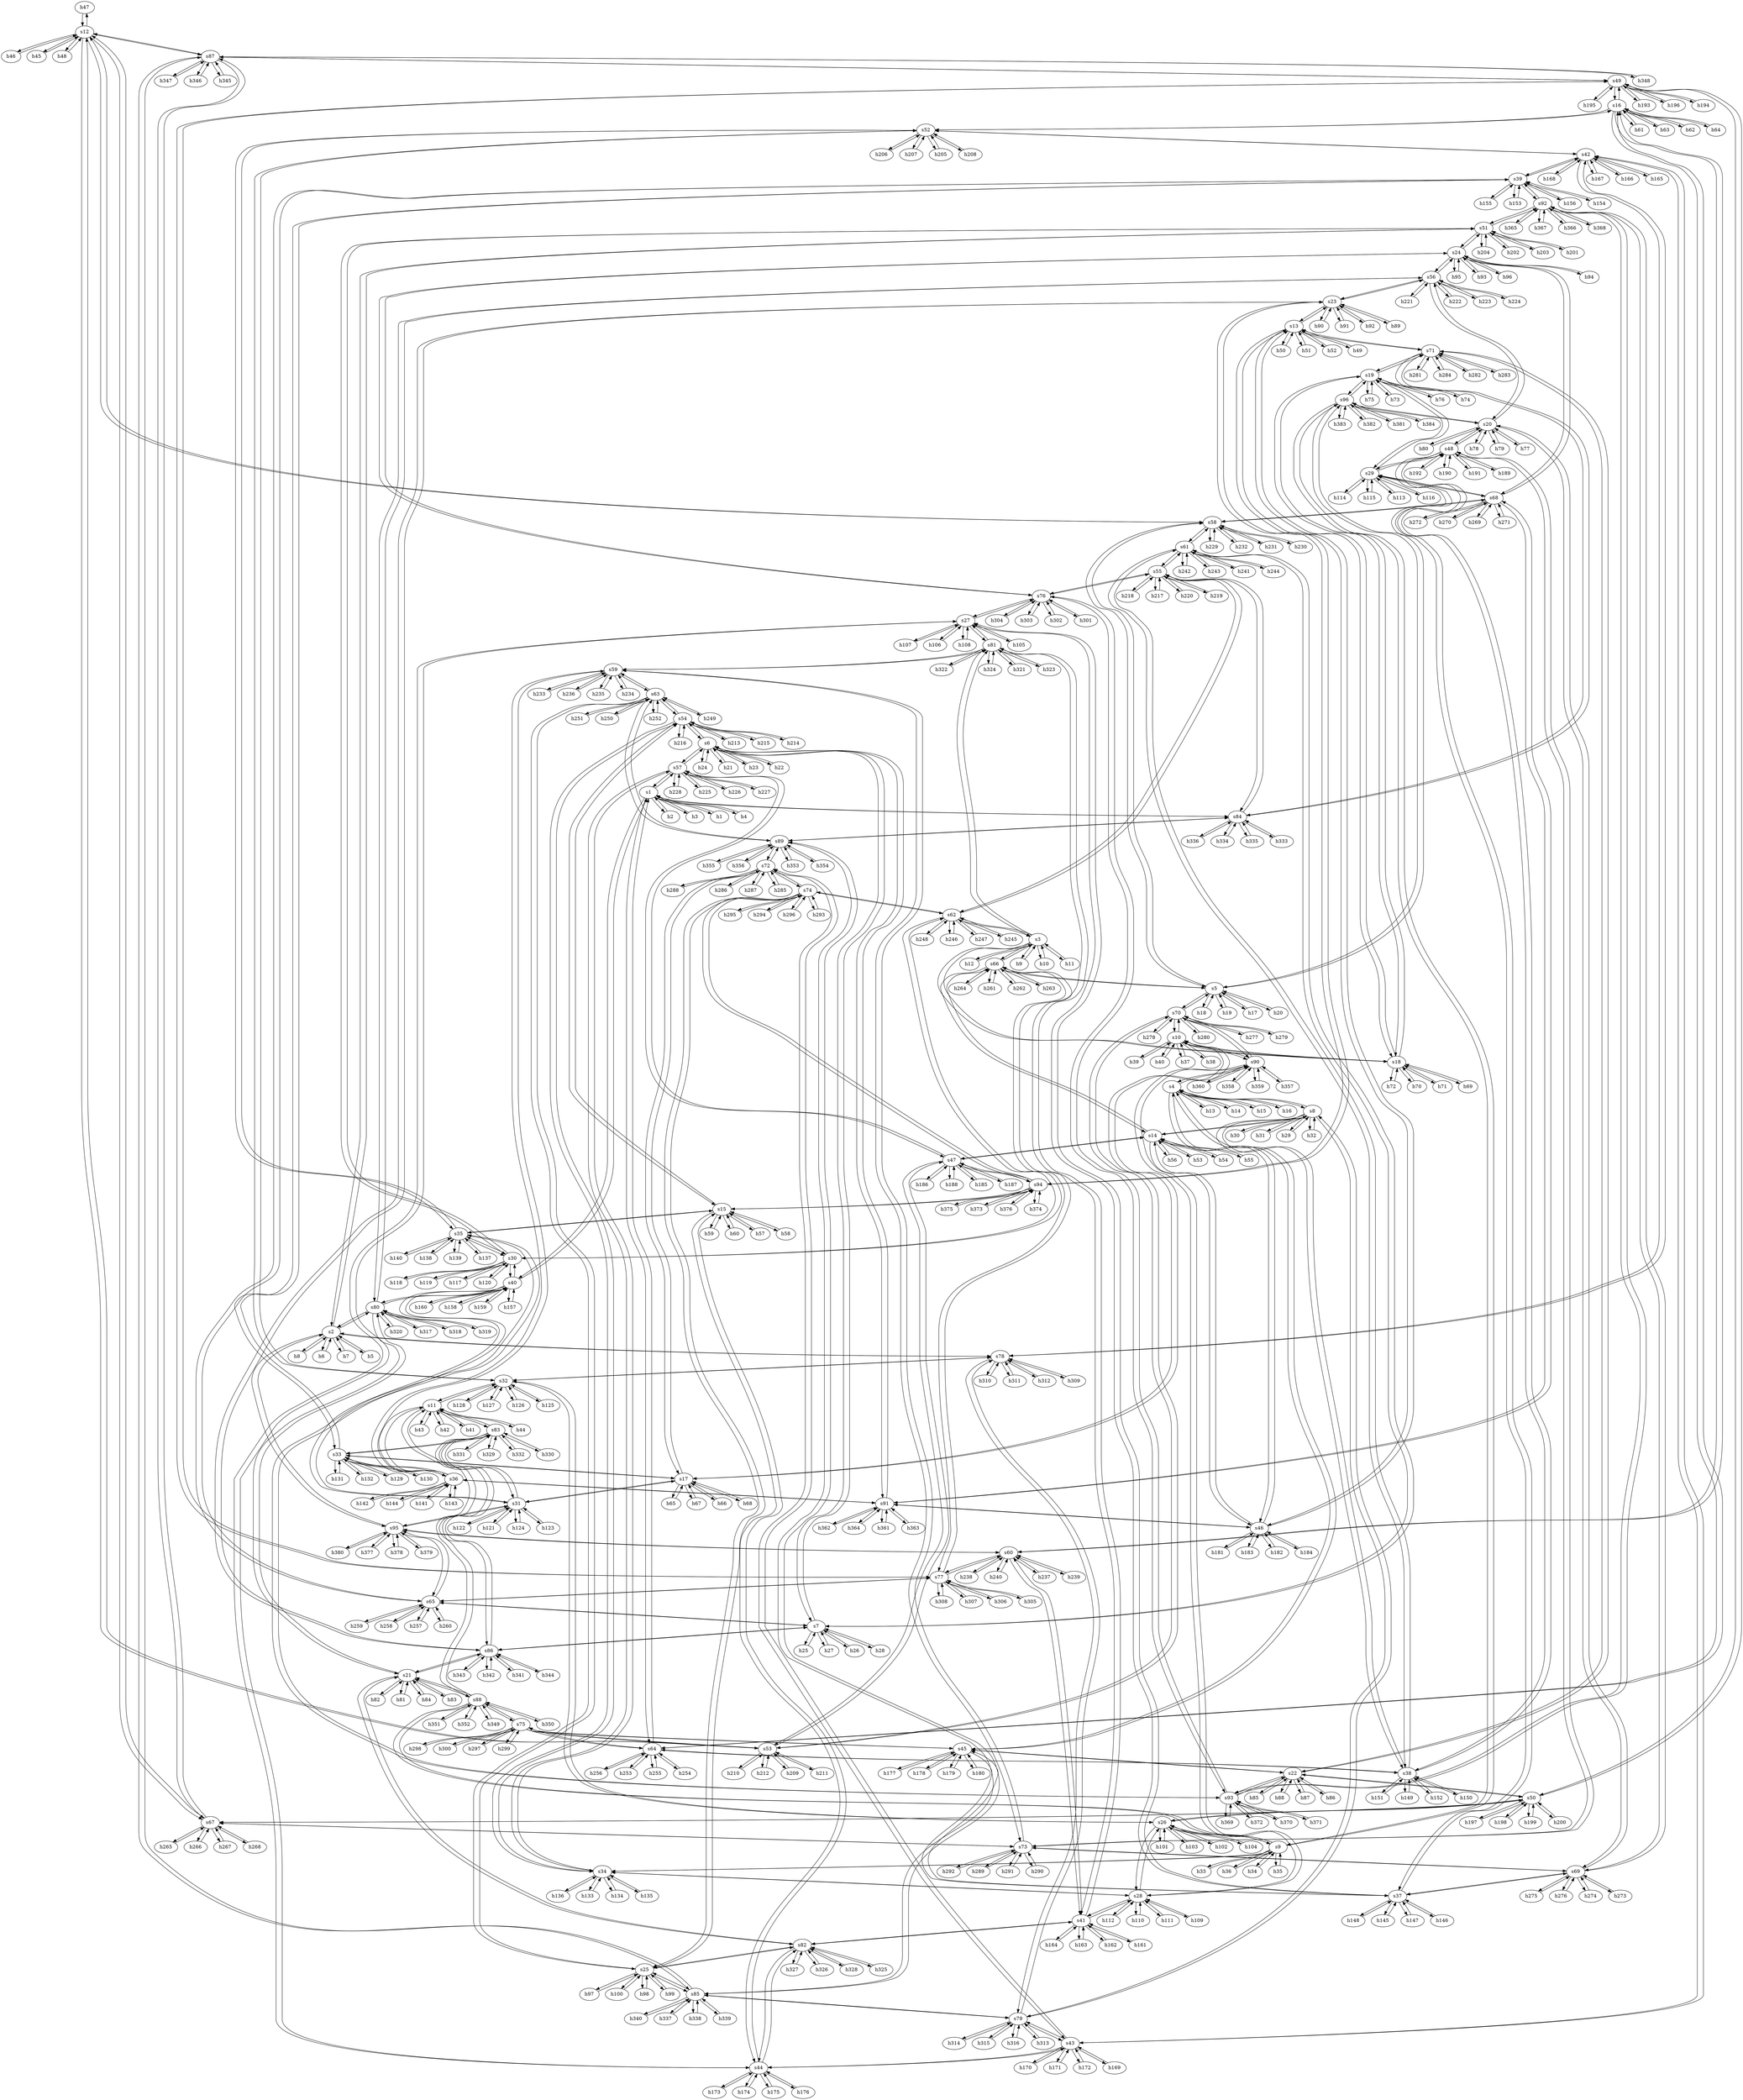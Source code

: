 strict digraph "random_regular_graph(4, 96)" {
	h47	 [ip="111.0.0.47",
		mac="0:0:0:0:0:2f",
		type=host];
	s12	 [id=12,
		type=switch];
	h47 -> s12	 [capacity="1Gbps",
		cost=1,
		dst_port=6,
		src_port=0];
	h46	 [ip="111.0.0.46",
		mac="0:0:0:0:0:2e",
		type=host];
	h46 -> s12	 [capacity="1Gbps",
		cost=1,
		dst_port=5,
		src_port=0];
	h45	 [ip="111.0.0.45",
		mac="0:0:0:0:0:2d",
		type=host];
	h45 -> s12	 [capacity="1Gbps",
		cost=1,
		dst_port=4,
		src_port=0];
	h44	 [ip="111.0.0.44",
		mac="0:0:0:0:0:2c",
		type=host];
	s11	 [id=11,
		type=switch];
	h44 -> s11	 [capacity="1Gbps",
		cost=1,
		dst_port=7,
		src_port=0];
	h43	 [ip="111.0.0.43",
		mac="0:0:0:0:0:2b",
		type=host];
	h43 -> s11	 [capacity="1Gbps",
		cost=1,
		dst_port=6,
		src_port=0];
	h42	 [ip="111.0.0.42",
		mac="0:0:0:0:0:2a",
		type=host];
	h42 -> s11	 [capacity="1Gbps",
		cost=1,
		dst_port=5,
		src_port=0];
	h41	 [ip="111.0.0.41",
		mac="0:0:0:0:0:29",
		type=host];
	h41 -> s11	 [capacity="1Gbps",
		cost=1,
		dst_port=4,
		src_port=0];
	h40	 [ip="111.0.0.40",
		mac="0:0:0:0:0:28",
		type=host];
	s10	 [id=10,
		type=switch];
	h40 -> s10	 [capacity="1Gbps",
		cost=1,
		dst_port=7,
		src_port=0];
	h49	 [ip="111.0.0.49",
		mac="0:0:0:0:0:31",
		type=host];
	s13	 [id=13,
		type=switch];
	h49 -> s13	 [capacity="1Gbps",
		cost=1,
		dst_port=4,
		src_port=0];
	h48	 [ip="111.0.0.48",
		mac="0:0:0:0:0:30",
		type=host];
	h48 -> s12	 [capacity="1Gbps",
		cost=1,
		dst_port=7,
		src_port=0];
	s57	 [id=57,
		type=switch];
	s1	 [id=1,
		type=switch];
	s57 -> s1	 [capacity="1Gbps",
		cost=1,
		dst_port=0,
		src_port=1];
	s6	 [id=6,
		type=switch];
	s57 -> s6	 [capacity="1Gbps",
		cost=1,
		dst_port=0,
		src_port=3];
	s47	 [id=47,
		type=switch];
	s57 -> s47	 [capacity="1Gbps",
		cost=1,
		dst_port=0,
		src_port=2];
	s34	 [id=34,
		type=switch];
	s57 -> s34	 [capacity="1Gbps",
		cost=1,
		dst_port=0,
		src_port=0];
	h228	 [ip="111.0.0.228",
		mac="0:0:0:0:0:e4",
		type=host];
	s57 -> h228	 [capacity="1Gbps",
		cost=1,
		dst_port=0,
		src_port=7];
	h225	 [ip="111.0.0.225",
		mac="0:0:0:0:0:e1",
		type=host];
	s57 -> h225	 [capacity="1Gbps",
		cost=1,
		dst_port=0,
		src_port=4];
	h226	 [ip="111.0.0.226",
		mac="0:0:0:0:0:e2",
		type=host];
	s57 -> h226	 [capacity="1Gbps",
		cost=1,
		dst_port=0,
		src_port=5];
	h227	 [ip="111.0.0.227",
		mac="0:0:0:0:0:e3",
		type=host];
	s57 -> h227	 [capacity="1Gbps",
		cost=1,
		dst_port=0,
		src_port=6];
	s56	 [id=56,
		type=switch];
	h221	 [ip="111.0.0.221",
		mac="0:0:0:0:0:dd",
		type=host];
	s56 -> h221	 [capacity="1Gbps",
		cost=1,
		dst_port=0,
		src_port=4];
	s23	 [id=23,
		type=switch];
	s56 -> s23	 [capacity="1Gbps",
		cost=1,
		dst_port=1,
		src_port=1];
	s20	 [id=20,
		type=switch];
	s56 -> s20	 [capacity="1Gbps",
		cost=1,
		dst_port=0,
		src_port=2];
	s24	 [id=24,
		type=switch];
	s56 -> s24	 [capacity="1Gbps",
		cost=1,
		dst_port=0,
		src_port=3];
	h222	 [ip="111.0.0.222",
		mac="0:0:0:0:0:de",
		type=host];
	s56 -> h222	 [capacity="1Gbps",
		cost=1,
		dst_port=0,
		src_port=5];
	h223	 [ip="111.0.0.223",
		mac="0:0:0:0:0:df",
		type=host];
	s56 -> h223	 [capacity="1Gbps",
		cost=1,
		dst_port=0,
		src_port=6];
	h224	 [ip="111.0.0.224",
		mac="0:0:0:0:0:e0",
		type=host];
	s56 -> h224	 [capacity="1Gbps",
		cost=1,
		dst_port=0,
		src_port=7];
	s80	 [id=80,
		type=switch];
	s56 -> s80	 [capacity="1Gbps",
		cost=1,
		dst_port=3,
		src_port=0];
	s55	 [id=55,
		type=switch];
	s76	 [id=76,
		type=switch];
	s55 -> s76	 [capacity="1Gbps",
		cost=1,
		dst_port=1,
		src_port=3];
	h219	 [ip="111.0.0.219",
		mac="0:0:0:0:0:db",
		type=host];
	s55 -> h219	 [capacity="1Gbps",
		cost=1,
		dst_port=0,
		src_port=6];
	h218	 [ip="111.0.0.218",
		mac="0:0:0:0:0:da",
		type=host];
	s55 -> h218	 [capacity="1Gbps",
		cost=1,
		dst_port=0,
		src_port=5];
	h217	 [ip="111.0.0.217",
		mac="0:0:0:0:0:d9",
		type=host];
	s55 -> h217	 [capacity="1Gbps",
		cost=1,
		dst_port=0,
		src_port=4];
	h220	 [ip="111.0.0.220",
		mac="0:0:0:0:0:dc",
		type=host];
	s55 -> h220	 [capacity="1Gbps",
		cost=1,
		dst_port=0,
		src_port=7];
	s62	 [id=62,
		type=switch];
	s55 -> s62	 [capacity="1Gbps",
		cost=1,
		dst_port=1,
		src_port=0];
	s61	 [id=61,
		type=switch];
	s55 -> s61	 [capacity="1Gbps",
		cost=1,
		dst_port=0,
		src_port=1];
	s84	 [id=84,
		type=switch];
	s55 -> s84	 [capacity="1Gbps",
		cost=1,
		dst_port=3,
		src_port=2];
	s54	 [id=54,
		type=switch];
	s54 -> s6	 [capacity="1Gbps",
		cost=1,
		dst_port=2,
		src_port=3];
	s54 -> s34	 [capacity="1Gbps",
		cost=1,
		dst_port=2,
		src_port=0];
	h213	 [ip="111.0.0.213",
		mac="0:0:0:0:0:d5",
		type=host];
	s54 -> h213	 [capacity="1Gbps",
		cost=1,
		dst_port=0,
		src_port=4];
	h215	 [ip="111.0.0.215",
		mac="0:0:0:0:0:d7",
		type=host];
	s54 -> h215	 [capacity="1Gbps",
		cost=1,
		dst_port=0,
		src_port=6];
	h214	 [ip="111.0.0.214",
		mac="0:0:0:0:0:d6",
		type=host];
	s54 -> h214	 [capacity="1Gbps",
		cost=1,
		dst_port=0,
		src_port=5];
	h216	 [ip="111.0.0.216",
		mac="0:0:0:0:0:d8",
		type=host];
	s54 -> h216	 [capacity="1Gbps",
		cost=1,
		dst_port=0,
		src_port=7];
	s15	 [id=15,
		type=switch];
	s54 -> s15	 [capacity="1Gbps",
		cost=1,
		dst_port=2,
		src_port=2];
	s63	 [id=63,
		type=switch];
	s54 -> s63	 [capacity="1Gbps",
		cost=1,
		dst_port=1,
		src_port=1];
	s53	 [id=53,
		type=switch];
	s53 -> s47	 [capacity="1Gbps",
		cost=1,
		dst_port=2,
		src_port=1];
	h209	 [ip="111.0.0.209",
		mac="0:0:0:0:0:d1",
		type=host];
	s53 -> h209	 [capacity="1Gbps",
		cost=1,
		dst_port=0,
		src_port=4];
	s70	 [id=70,
		type=switch];
	s53 -> s70	 [capacity="1Gbps",
		cost=1,
		dst_port=2,
		src_port=3];
	s75	 [id=75,
		type=switch];
	s53 -> s75	 [capacity="1Gbps",
		cost=1,
		dst_port=3,
		src_port=2];
	h211	 [ip="111.0.0.211",
		mac="0:0:0:0:0:d3",
		type=host];
	s53 -> h211	 [capacity="1Gbps",
		cost=1,
		dst_port=0,
		src_port=6];
	h210	 [ip="111.0.0.210",
		mac="0:0:0:0:0:d2",
		type=host];
	s53 -> h210	 [capacity="1Gbps",
		cost=1,
		dst_port=0,
		src_port=5];
	h212	 [ip="111.0.0.212",
		mac="0:0:0:0:0:d4",
		type=host];
	s53 -> h212	 [capacity="1Gbps",
		cost=1,
		dst_port=0,
		src_port=7];
	s53 -> s12	 [capacity="1Gbps",
		cost=1,
		dst_port=2,
		src_port=0];
	s52	 [id=52,
		type=switch];
	s42	 [id=42,
		type=switch];
	s52 -> s42	 [capacity="1Gbps",
		cost=1,
		dst_port=2,
		src_port=2];
	h208	 [ip="111.0.0.208",
		mac="0:0:0:0:0:d0",
		type=host];
	s52 -> h208	 [capacity="1Gbps",
		cost=1,
		dst_port=0,
		src_port=7];
	h206	 [ip="111.0.0.206",
		mac="0:0:0:0:0:ce",
		type=host];
	s52 -> h206	 [capacity="1Gbps",
		cost=1,
		dst_port=0,
		src_port=5];
	h207	 [ip="111.0.0.207",
		mac="0:0:0:0:0:cf",
		type=host];
	s52 -> h207	 [capacity="1Gbps",
		cost=1,
		dst_port=0,
		src_port=6];
	h205	 [ip="111.0.0.205",
		mac="0:0:0:0:0:cd",
		type=host];
	s52 -> h205	 [capacity="1Gbps",
		cost=1,
		dst_port=0,
		src_port=4];
	s35	 [id=35,
		type=switch];
	s52 -> s35	 [capacity="1Gbps",
		cost=1,
		dst_port=3,
		src_port=0];
	s32	 [id=32,
		type=switch];
	s52 -> s32	 [capacity="1Gbps",
		cost=1,
		dst_port=3,
		src_port=3];
	s16	 [id=16,
		type=switch];
	s52 -> s16	 [capacity="1Gbps",
		cost=1,
		dst_port=3,
		src_port=1];
	s51	 [id=51,
		type=switch];
	s2	 [id=2,
		type=switch];
	s51 -> s2	 [capacity="1Gbps",
		cost=1,
		dst_port=3,
		src_port=0];
	h204	 [ip="111.0.0.204",
		mac="0:0:0:0:0:cc",
		type=host];
	s51 -> h204	 [capacity="1Gbps",
		cost=1,
		dst_port=0,
		src_port=7];
	h202	 [ip="111.0.0.202",
		mac="0:0:0:0:0:ca",
		type=host];
	s51 -> h202	 [capacity="1Gbps",
		cost=1,
		dst_port=0,
		src_port=5];
	h203	 [ip="111.0.0.203",
		mac="0:0:0:0:0:cb",
		type=host];
	s51 -> h203	 [capacity="1Gbps",
		cost=1,
		dst_port=0,
		src_port=6];
	h201	 [ip="111.0.0.201",
		mac="0:0:0:0:0:c9",
		type=host];
	s51 -> h201	 [capacity="1Gbps",
		cost=1,
		dst_port=0,
		src_port=4];
	s30	 [id=30,
		type=switch];
	s51 -> s30	 [capacity="1Gbps",
		cost=1,
		dst_port=3,
		src_port=1];
	s92	 [id=92,
		type=switch];
	s51 -> s92	 [capacity="1Gbps",
		cost=1,
		dst_port=2,
		src_port=3];
	s51 -> s24	 [capacity="1Gbps",
		cost=1,
		dst_port=2,
		src_port=2];
	s50	 [id=50,
		type=switch];
	h197	 [ip="111.0.0.197",
		mac="0:0:0:0:0:c5",
		type=host];
	s50 -> h197	 [capacity="1Gbps",
		cost=1,
		dst_port=0,
		src_port=4];
	h198	 [ip="111.0.0.198",
		mac="0:0:0:0:0:c6",
		type=host];
	s50 -> h198	 [capacity="1Gbps",
		cost=1,
		dst_port=0,
		src_port=5];
	h199	 [ip="111.0.0.199",
		mac="0:0:0:0:0:c7",
		type=host];
	s50 -> h199	 [capacity="1Gbps",
		cost=1,
		dst_port=0,
		src_port=6];
	s49	 [id=49,
		type=switch];
	s50 -> s49	 [capacity="1Gbps",
		cost=1,
		dst_port=3,
		src_port=3];
	h200	 [ip="111.0.0.200",
		mac="0:0:0:0:0:c8",
		type=host];
	s50 -> h200	 [capacity="1Gbps",
		cost=1,
		dst_port=0,
		src_port=7];
	s22	 [id=22,
		type=switch];
	s50 -> s22	 [capacity="1Gbps",
		cost=1,
		dst_port=3,
		src_port=0];
	s26	 [id=26,
		type=switch];
	s50 -> s26	 [capacity="1Gbps",
		cost=1,
		dst_port=1,
		src_port=2];
	s67	 [id=67,
		type=switch];
	s50 -> s67	 [capacity="1Gbps",
		cost=1,
		dst_port=3,
		src_port=1];
	s59	 [id=59,
		type=switch];
	h233	 [ip="111.0.0.233",
		mac="0:0:0:0:0:e9",
		type=host];
	s59 -> h233	 [capacity="1Gbps",
		cost=1,
		dst_port=0,
		src_port=4];
	h236	 [ip="111.0.0.236",
		mac="0:0:0:0:0:ec",
		type=host];
	s59 -> h236	 [capacity="1Gbps",
		cost=1,
		dst_port=0,
		src_port=7];
	h235	 [ip="111.0.0.235",
		mac="0:0:0:0:0:eb",
		type=host];
	s59 -> h235	 [capacity="1Gbps",
		cost=1,
		dst_port=0,
		src_port=6];
	h234	 [ip="111.0.0.234",
		mac="0:0:0:0:0:ea",
		type=host];
	s59 -> h234	 [capacity="1Gbps",
		cost=1,
		dst_port=0,
		src_port=5];
	s36	 [id=36,
		type=switch];
	s59 -> s36	 [capacity="1Gbps",
		cost=1,
		dst_port=2,
		src_port=2];
	s73	 [id=73,
		type=switch];
	s59 -> s73	 [capacity="1Gbps",
		cost=1,
		dst_port=2,
		src_port=1];
	s59 -> s63	 [capacity="1Gbps",
		cost=1,
		dst_port=2,
		src_port=3];
	s81	 [id=81,
		type=switch];
	s59 -> s81	 [capacity="1Gbps",
		cost=1,
		dst_port=2,
		src_port=0];
	s58	 [id=58,
		type=switch];
	h232	 [ip="111.0.0.232",
		mac="0:0:0:0:0:e8",
		type=host];
	s58 -> h232	 [capacity="1Gbps",
		cost=1,
		dst_port=0,
		src_port=7];
	h231	 [ip="111.0.0.231",
		mac="0:0:0:0:0:e7",
		type=host];
	s58 -> h231	 [capacity="1Gbps",
		cost=1,
		dst_port=0,
		src_port=6];
	h230	 [ip="111.0.0.230",
		mac="0:0:0:0:0:e6",
		type=host];
	s58 -> h230	 [capacity="1Gbps",
		cost=1,
		dst_port=0,
		src_port=5];
	s5	 [id=5,
		type=switch];
	s58 -> s5	 [capacity="1Gbps",
		cost=1,
		dst_port=3,
		src_port=2];
	h229	 [ip="111.0.0.229",
		mac="0:0:0:0:0:e5",
		type=host];
	s58 -> h229	 [capacity="1Gbps",
		cost=1,
		dst_port=0,
		src_port=4];
	s58 -> s12	 [capacity="1Gbps",
		cost=1,
		dst_port=3,
		src_port=0];
	s68	 [id=68,
		type=switch];
	s58 -> s68	 [capacity="1Gbps",
		cost=1,
		dst_port=3,
		src_port=1];
	s58 -> s61	 [capacity="1Gbps",
		cost=1,
		dst_port=3,
		src_port=3];
	h286	 [ip="111.0.1.30",
		mac="0:0:0:0:1:1e",
		type=host];
	s72	 [id=72,
		type=switch];
	h286 -> s72	 [capacity="1Gbps",
		cost=1,
		dst_port=5,
		src_port=0];
	h287	 [ip="111.0.1.31",
		mac="0:0:0:0:1:1f",
		type=host];
	h287 -> s72	 [capacity="1Gbps",
		cost=1,
		dst_port=6,
		src_port=0];
	h284	 [ip="111.0.1.28",
		mac="0:0:0:0:1:1c",
		type=host];
	s71	 [id=71,
		type=switch];
	h284 -> s71	 [capacity="1Gbps",
		cost=1,
		dst_port=7,
		src_port=0];
	h285	 [ip="111.0.1.29",
		mac="0:0:0:0:1:1d",
		type=host];
	h285 -> s72	 [capacity="1Gbps",
		cost=1,
		dst_port=4,
		src_port=0];
	h282	 [ip="111.0.1.26",
		mac="0:0:0:0:1:1a",
		type=host];
	h282 -> s71	 [capacity="1Gbps",
		cost=1,
		dst_port=5,
		src_port=0];
	h283	 [ip="111.0.1.27",
		mac="0:0:0:0:1:1b",
		type=host];
	h283 -> s71	 [capacity="1Gbps",
		cost=1,
		dst_port=6,
		src_port=0];
	h129	 [ip="111.0.0.129",
		mac="0:0:0:0:0:81",
		type=host];
	s33	 [id=33,
		type=switch];
	h129 -> s33	 [capacity="1Gbps",
		cost=1,
		dst_port=4,
		src_port=0];
	h128	 [ip="111.0.0.128",
		mac="0:0:0:0:0:80",
		type=host];
	h128 -> s32	 [capacity="1Gbps",
		cost=1,
		dst_port=7,
		src_port=0];
	h127	 [ip="111.0.0.127",
		mac="0:0:0:0:0:7f",
		type=host];
	h127 -> s32	 [capacity="1Gbps",
		cost=1,
		dst_port=6,
		src_port=0];
	h126	 [ip="111.0.0.126",
		mac="0:0:0:0:0:7e",
		type=host];
	h126 -> s32	 [capacity="1Gbps",
		cost=1,
		dst_port=5,
		src_port=0];
	h125	 [ip="111.0.0.125",
		mac="0:0:0:0:0:7d",
		type=host];
	h125 -> s32	 [capacity="1Gbps",
		cost=1,
		dst_port=4,
		src_port=0];
	h124	 [ip="111.0.0.124",
		mac="0:0:0:0:0:7c",
		type=host];
	s31	 [id=31,
		type=switch];
	h124 -> s31	 [capacity="1Gbps",
		cost=1,
		dst_port=7,
		src_port=0];
	h123	 [ip="111.0.0.123",
		mac="0:0:0:0:0:7b",
		type=host];
	h123 -> s31	 [capacity="1Gbps",
		cost=1,
		dst_port=6,
		src_port=0];
	h122	 [ip="111.0.0.122",
		mac="0:0:0:0:0:7a",
		type=host];
	h122 -> s31	 [capacity="1Gbps",
		cost=1,
		dst_port=5,
		src_port=0];
	h121	 [ip="111.0.0.121",
		mac="0:0:0:0:0:79",
		type=host];
	h121 -> s31	 [capacity="1Gbps",
		cost=1,
		dst_port=4,
		src_port=0];
	h120	 [ip="111.0.0.120",
		mac="0:0:0:0:0:78",
		type=host];
	h120 -> s30	 [capacity="1Gbps",
		cost=1,
		dst_port=7,
		src_port=0];
	h233 -> s59	 [capacity="1Gbps",
		cost=1,
		dst_port=4,
		src_port=0];
	h232 -> s58	 [capacity="1Gbps",
		cost=1,
		dst_port=7,
		src_port=0];
	h231 -> s58	 [capacity="1Gbps",
		cost=1,
		dst_port=6,
		src_port=0];
	h230 -> s58	 [capacity="1Gbps",
		cost=1,
		dst_port=5,
		src_port=0];
	h237	 [ip="111.0.0.237",
		mac="0:0:0:0:0:ed",
		type=host];
	s60	 [id=60,
		type=switch];
	h237 -> s60	 [capacity="1Gbps",
		cost=1,
		dst_port=4,
		src_port=0];
	h236 -> s59	 [capacity="1Gbps",
		cost=1,
		dst_port=7,
		src_port=0];
	h235 -> s59	 [capacity="1Gbps",
		cost=1,
		dst_port=6,
		src_port=0];
	h234 -> s59	 [capacity="1Gbps",
		cost=1,
		dst_port=5,
		src_port=0];
	h239	 [ip="111.0.0.239",
		mac="0:0:0:0:0:ef",
		type=host];
	h239 -> s60	 [capacity="1Gbps",
		cost=1,
		dst_port=6,
		src_port=0];
	h238	 [ip="111.0.0.238",
		mac="0:0:0:0:0:ee",
		type=host];
	h238 -> s60	 [capacity="1Gbps",
		cost=1,
		dst_port=5,
		src_port=0];
	h349	 [ip="111.0.1.93",
		mac="0:0:0:0:1:5d",
		type=host];
	s88	 [id=88,
		type=switch];
	h349 -> s88	 [capacity="1Gbps",
		cost=1,
		dst_port=4,
		src_port=0];
	h348	 [ip="111.0.1.92",
		mac="0:0:0:0:1:5c",
		type=host];
	s87	 [id=87,
		type=switch];
	h348 -> s87	 [capacity="1Gbps",
		cost=1,
		dst_port=7,
		src_port=0];
	h343	 [ip="111.0.1.87",
		mac="0:0:0:0:1:57",
		type=host];
	s86	 [id=86,
		type=switch];
	h343 -> s86	 [capacity="1Gbps",
		cost=1,
		dst_port=6,
		src_port=0];
	h342	 [ip="111.0.1.86",
		mac="0:0:0:0:1:56",
		type=host];
	h342 -> s86	 [capacity="1Gbps",
		cost=1,
		dst_port=5,
		src_port=0];
	h341	 [ip="111.0.1.85",
		mac="0:0:0:0:1:55",
		type=host];
	h341 -> s86	 [capacity="1Gbps",
		cost=1,
		dst_port=4,
		src_port=0];
	h340	 [ip="111.0.1.84",
		mac="0:0:0:0:1:54",
		type=host];
	s85	 [id=85,
		type=switch];
	h340 -> s85	 [capacity="1Gbps",
		cost=1,
		dst_port=7,
		src_port=0];
	h347	 [ip="111.0.1.91",
		mac="0:0:0:0:1:5b",
		type=host];
	h347 -> s87	 [capacity="1Gbps",
		cost=1,
		dst_port=6,
		src_port=0];
	h346	 [ip="111.0.1.90",
		mac="0:0:0:0:1:5a",
		type=host];
	h346 -> s87	 [capacity="1Gbps",
		cost=1,
		dst_port=5,
		src_port=0];
	h345	 [ip="111.0.1.89",
		mac="0:0:0:0:1:59",
		type=host];
	h345 -> s87	 [capacity="1Gbps",
		cost=1,
		dst_port=4,
		src_port=0];
	h344	 [ip="111.0.1.88",
		mac="0:0:0:0:1:58",
		type=host];
	h344 -> s86	 [capacity="1Gbps",
		cost=1,
		dst_port=7,
		src_port=0];
	h192	 [ip="111.0.0.192",
		mac="0:0:0:0:0:c0",
		type=host];
	s48	 [id=48,
		type=switch];
	h192 -> s48	 [capacity="1Gbps",
		cost=1,
		dst_port=7,
		src_port=0];
	h193	 [ip="111.0.0.193",
		mac="0:0:0:0:0:c1",
		type=host];
	h193 -> s49	 [capacity="1Gbps",
		cost=1,
		dst_port=4,
		src_port=0];
	h190	 [ip="111.0.0.190",
		mac="0:0:0:0:0:be",
		type=host];
	h190 -> s48	 [capacity="1Gbps",
		cost=1,
		dst_port=5,
		src_port=0];
	h191	 [ip="111.0.0.191",
		mac="0:0:0:0:0:bf",
		type=host];
	h191 -> s48	 [capacity="1Gbps",
		cost=1,
		dst_port=6,
		src_port=0];
	h196	 [ip="111.0.0.196",
		mac="0:0:0:0:0:c4",
		type=host];
	h196 -> s49	 [capacity="1Gbps",
		cost=1,
		dst_port=7,
		src_port=0];
	h197 -> s50	 [capacity="1Gbps",
		cost=1,
		dst_port=4,
		src_port=0];
	h194	 [ip="111.0.0.194",
		mac="0:0:0:0:0:c2",
		type=host];
	h194 -> s49	 [capacity="1Gbps",
		cost=1,
		dst_port=5,
		src_port=0];
	h195	 [ip="111.0.0.195",
		mac="0:0:0:0:0:c3",
		type=host];
	h195 -> s49	 [capacity="1Gbps",
		cost=1,
		dst_port=6,
		src_port=0];
	h198 -> s50	 [capacity="1Gbps",
		cost=1,
		dst_port=5,
		src_port=0];
	h199 -> s50	 [capacity="1Gbps",
		cost=1,
		dst_port=6,
		src_port=0];
	h293	 [ip="111.0.1.37",
		mac="0:0:0:0:1:25",
		type=host];
	s74	 [id=74,
		type=switch];
	h293 -> s74	 [capacity="1Gbps",
		cost=1,
		dst_port=4,
		src_port=0];
	h292	 [ip="111.0.1.36",
		mac="0:0:0:0:1:24",
		type=host];
	h292 -> s73	 [capacity="1Gbps",
		cost=1,
		dst_port=7,
		src_port=0];
	h248	 [ip="111.0.0.248",
		mac="0:0:0:0:0:f8",
		type=host];
	h248 -> s62	 [capacity="1Gbps",
		cost=1,
		dst_port=7,
		src_port=0];
	h249	 [ip="111.0.0.249",
		mac="0:0:0:0:0:f9",
		type=host];
	h249 -> s63	 [capacity="1Gbps",
		cost=1,
		dst_port=4,
		src_port=0];
	h242	 [ip="111.0.0.242",
		mac="0:0:0:0:0:f2",
		type=host];
	h242 -> s61	 [capacity="1Gbps",
		cost=1,
		dst_port=5,
		src_port=0];
	h243	 [ip="111.0.0.243",
		mac="0:0:0:0:0:f3",
		type=host];
	h243 -> s61	 [capacity="1Gbps",
		cost=1,
		dst_port=6,
		src_port=0];
	h240	 [ip="111.0.0.240",
		mac="0:0:0:0:0:f0",
		type=host];
	h240 -> s60	 [capacity="1Gbps",
		cost=1,
		dst_port=7,
		src_port=0];
	h241	 [ip="111.0.0.241",
		mac="0:0:0:0:0:f1",
		type=host];
	h241 -> s61	 [capacity="1Gbps",
		cost=1,
		dst_port=4,
		src_port=0];
	h246	 [ip="111.0.0.246",
		mac="0:0:0:0:0:f6",
		type=host];
	h246 -> s62	 [capacity="1Gbps",
		cost=1,
		dst_port=5,
		src_port=0];
	h247	 [ip="111.0.0.247",
		mac="0:0:0:0:0:f7",
		type=host];
	h247 -> s62	 [capacity="1Gbps",
		cost=1,
		dst_port=6,
		src_port=0];
	h244	 [ip="111.0.0.244",
		mac="0:0:0:0:0:f4",
		type=host];
	h244 -> s61	 [capacity="1Gbps",
		cost=1,
		dst_port=7,
		src_port=0];
	h245	 [ip="111.0.0.245",
		mac="0:0:0:0:0:f5",
		type=host];
	h245 -> s62	 [capacity="1Gbps",
		cost=1,
		dst_port=4,
		src_port=0];
	h18	 [ip="111.0.0.18",
		mac="0:0:0:0:0:12",
		type=host];
	h18 -> s5	 [capacity="1Gbps",
		cost=1,
		dst_port=5,
		src_port=0];
	h19	 [ip="111.0.0.19",
		mac="0:0:0:0:0:13",
		type=host];
	h19 -> s5	 [capacity="1Gbps",
		cost=1,
		dst_port=6,
		src_port=0];
	h10	 [ip="111.0.0.10",
		mac="0:0:0:0:0:a",
		type=host];
	s3	 [id=3,
		type=switch];
	h10 -> s3	 [capacity="1Gbps",
		cost=1,
		dst_port=5,
		src_port=0];
	h11	 [ip="111.0.0.11",
		mac="0:0:0:0:0:b",
		type=host];
	h11 -> s3	 [capacity="1Gbps",
		cost=1,
		dst_port=6,
		src_port=0];
	h12	 [ip="111.0.0.12",
		mac="0:0:0:0:0:c",
		type=host];
	h12 -> s3	 [capacity="1Gbps",
		cost=1,
		dst_port=7,
		src_port=0];
	h13	 [ip="111.0.0.13",
		mac="0:0:0:0:0:d",
		type=host];
	s4	 [id=4,
		type=switch];
	h13 -> s4	 [capacity="1Gbps",
		cost=1,
		dst_port=4,
		src_port=0];
	h14	 [ip="111.0.0.14",
		mac="0:0:0:0:0:e",
		type=host];
	h14 -> s4	 [capacity="1Gbps",
		cost=1,
		dst_port=5,
		src_port=0];
	h15	 [ip="111.0.0.15",
		mac="0:0:0:0:0:f",
		type=host];
	h15 -> s4	 [capacity="1Gbps",
		cost=1,
		dst_port=6,
		src_port=0];
	h16	 [ip="111.0.0.16",
		mac="0:0:0:0:0:10",
		type=host];
	h16 -> s4	 [capacity="1Gbps",
		cost=1,
		dst_port=7,
		src_port=0];
	h17	 [ip="111.0.0.17",
		mac="0:0:0:0:0:11",
		type=host];
	h17 -> s5	 [capacity="1Gbps",
		cost=1,
		dst_port=4,
		src_port=0];
	h94	 [ip="111.0.0.94",
		mac="0:0:0:0:0:5e",
		type=host];
	h94 -> s24	 [capacity="1Gbps",
		cost=1,
		dst_port=5,
		src_port=0];
	s9	 [id=9,
		type=switch];
	s9 -> s34	 [capacity="1Gbps",
		cost=1,
		dst_port=1,
		src_port=1];
	s96	 [id=96,
		type=switch];
	s9 -> s96	 [capacity="1Gbps",
		cost=1,
		dst_port=1,
		src_port=3];
	h33	 [ip="111.0.0.33",
		mac="0:0:0:0:0:21",
		type=host];
	s9 -> h33	 [capacity="1Gbps",
		cost=1,
		dst_port=0,
		src_port=4];
	h36	 [ip="111.0.0.36",
		mac="0:0:0:0:0:24",
		type=host];
	s9 -> h36	 [capacity="1Gbps",
		cost=1,
		dst_port=0,
		src_port=7];
	h34	 [ip="111.0.0.34",
		mac="0:0:0:0:0:22",
		type=host];
	s9 -> h34	 [capacity="1Gbps",
		cost=1,
		dst_port=0,
		src_port=5];
	h35	 [ip="111.0.0.35",
		mac="0:0:0:0:0:23",
		type=host];
	s9 -> h35	 [capacity="1Gbps",
		cost=1,
		dst_port=0,
		src_port=6];
	s9 -> s26	 [capacity="1Gbps",
		cost=1,
		dst_port=0,
		src_port=2];
	s9 -> s88	 [capacity="1Gbps",
		cost=1,
		dst_port=0,
		src_port=0];
	s8	 [id=8,
		type=switch];
	s8 -> s4	 [capacity="1Gbps",
		cost=1,
		dst_port=2,
		src_port=3];
	s38	 [id=38,
		type=switch];
	s8 -> s38	 [capacity="1Gbps",
		cost=1,
		dst_port=1,
		src_port=2];
	h29	 [ip="111.0.0.29",
		mac="0:0:0:0:0:1d",
		type=host];
	s8 -> h29	 [capacity="1Gbps",
		cost=1,
		dst_port=0,
		src_port=4];
	s79	 [id=79,
		type=switch];
	s8 -> s79	 [capacity="1Gbps",
		cost=1,
		dst_port=1,
		src_port=0];
	h32	 [ip="111.0.0.32",
		mac="0:0:0:0:0:20",
		type=host];
	s8 -> h32	 [capacity="1Gbps",
		cost=1,
		dst_port=0,
		src_port=7];
	h30	 [ip="111.0.0.30",
		mac="0:0:0:0:0:1e",
		type=host];
	s8 -> h30	 [capacity="1Gbps",
		cost=1,
		dst_port=0,
		src_port=5];
	h31	 [ip="111.0.0.31",
		mac="0:0:0:0:0:1f",
		type=host];
	s8 -> h31	 [capacity="1Gbps",
		cost=1,
		dst_port=0,
		src_port=6];
	s14	 [id=14,
		type=switch];
	s8 -> s14	 [capacity="1Gbps",
		cost=1,
		dst_port=3,
		src_port=1];
	h280	 [ip="111.0.1.24",
		mac="0:0:0:0:1:18",
		type=host];
	h280 -> s70	 [capacity="1Gbps",
		cost=1,
		dst_port=7,
		src_port=0];
	s3 -> h10	 [capacity="1Gbps",
		cost=1,
		dst_port=0,
		src_port=5];
	s3 -> h11	 [capacity="1Gbps",
		cost=1,
		dst_port=0,
		src_port=6];
	s3 -> h12	 [capacity="1Gbps",
		cost=1,
		dst_port=0,
		src_port=7];
	s18	 [id=18,
		type=switch];
	s3 -> s18	 [capacity="1Gbps",
		cost=1,
		dst_port=0,
		src_port=2];
	s66	 [id=66,
		type=switch];
	s3 -> s66	 [capacity="1Gbps",
		cost=1,
		dst_port=0,
		src_port=0];
	s3 -> s62	 [capacity="1Gbps",
		cost=1,
		dst_port=0,
		src_port=3];
	h9	 [ip="111.0.0.9",
		mac="0:0:0:0:0:9",
		type=host];
	s3 -> h9	 [capacity="1Gbps",
		cost=1,
		dst_port=0,
		src_port=4];
	s3 -> s81	 [capacity="1Gbps",
		cost=1,
		dst_port=0,
		src_port=1];
	s2 -> s51	 [capacity="1Gbps",
		cost=1,
		dst_port=0,
		src_port=3];
	s78	 [id=78,
		type=switch];
	s2 -> s78	 [capacity="1Gbps",
		cost=1,
		dst_port=1,
		src_port=1];
	s95	 [id=95,
		type=switch];
	s2 -> s95	 [capacity="1Gbps",
		cost=1,
		dst_port=0,
		src_port=2];
	h8	 [ip="111.0.0.8",
		mac="0:0:0:0:0:8",
		type=host];
	s2 -> h8	 [capacity="1Gbps",
		cost=1,
		dst_port=0,
		src_port=7];
	h6	 [ip="111.0.0.6",
		mac="0:0:0:0:0:6",
		type=host];
	s2 -> h6	 [capacity="1Gbps",
		cost=1,
		dst_port=0,
		src_port=5];
	h7	 [ip="111.0.0.7",
		mac="0:0:0:0:0:7",
		type=host];
	s2 -> h7	 [capacity="1Gbps",
		cost=1,
		dst_port=0,
		src_port=6];
	h5	 [ip="111.0.0.5",
		mac="0:0:0:0:0:5",
		type=host];
	s2 -> h5	 [capacity="1Gbps",
		cost=1,
		dst_port=0,
		src_port=4];
	s2 -> s80	 [capacity="1Gbps",
		cost=1,
		dst_port=0,
		src_port=0];
	s1 -> s57	 [capacity="1Gbps",
		cost=1,
		dst_port=1,
		src_port=0];
	s40	 [id=40,
		type=switch];
	s1 -> s40	 [capacity="1Gbps",
		cost=1,
		dst_port=1,
		src_port=3];
	s64	 [id=64,
		type=switch];
	s1 -> s64	 [capacity="1Gbps",
		cost=1,
		dst_port=0,
		src_port=2];
	h2	 [ip="111.0.0.2",
		mac="0:0:0:0:0:2",
		type=host];
	s1 -> h2	 [capacity="1Gbps",
		cost=1,
		dst_port=0,
		src_port=5];
	h3	 [ip="111.0.0.3",
		mac="0:0:0:0:0:3",
		type=host];
	s1 -> h3	 [capacity="1Gbps",
		cost=1,
		dst_port=0,
		src_port=6];
	h1	 [ip="111.0.0.1",
		mac="0:0:0:0:0:1",
		type=host];
	s1 -> h1	 [capacity="1Gbps",
		cost=1,
		dst_port=0,
		src_port=4];
	h4	 [ip="111.0.0.4",
		mac="0:0:0:0:0:4",
		type=host];
	s1 -> h4	 [capacity="1Gbps",
		cost=1,
		dst_port=0,
		src_port=7];
	s1 -> s84	 [capacity="1Gbps",
		cost=1,
		dst_port=2,
		src_port=1];
	h281	 [ip="111.0.1.25",
		mac="0:0:0:0:1:19",
		type=host];
	h281 -> s71	 [capacity="1Gbps",
		cost=1,
		dst_port=4,
		src_port=0];
	s7	 [id=7,
		type=switch];
	s7 -> s6	 [capacity="1Gbps",
		cost=1,
		dst_port=3,
		src_port=1];
	h28	 [ip="111.0.0.28",
		mac="0:0:0:0:0:1c",
		type=host];
	s7 -> h28	 [capacity="1Gbps",
		cost=1,
		dst_port=0,
		src_port=7];
	h25	 [ip="111.0.0.25",
		mac="0:0:0:0:0:19",
		type=host];
	s7 -> h25	 [capacity="1Gbps",
		cost=1,
		dst_port=0,
		src_port=4];
	h27	 [ip="111.0.0.27",
		mac="0:0:0:0:0:1b",
		type=host];
	s7 -> h27	 [capacity="1Gbps",
		cost=1,
		dst_port=0,
		src_port=6];
	h26	 [ip="111.0.0.26",
		mac="0:0:0:0:0:1a",
		type=host];
	s7 -> h26	 [capacity="1Gbps",
		cost=1,
		dst_port=0,
		src_port=5];
	s65	 [id=65,
		type=switch];
	s7 -> s65	 [capacity="1Gbps",
		cost=1,
		dst_port=1,
		src_port=0];
	s7 -> s61	 [capacity="1Gbps",
		cost=1,
		dst_port=1,
		src_port=3];
	s7 -> s86	 [capacity="1Gbps",
		cost=1,
		dst_port=3,
		src_port=2];
	s6 -> s57	 [capacity="1Gbps",
		cost=1,
		dst_port=3,
		src_port=0];
	s6 -> s54	 [capacity="1Gbps",
		cost=1,
		dst_port=1,
		src_port=2];
	s6 -> s7	 [capacity="1Gbps",
		cost=1,
		dst_port=1,
		src_port=3];
	h24	 [ip="111.0.0.24",
		mac="0:0:0:0:0:18",
		type=host];
	s6 -> h24	 [capacity="1Gbps",
		cost=1,
		dst_port=0,
		src_port=7];
	h21	 [ip="111.0.0.21",
		mac="0:0:0:0:0:15",
		type=host];
	s6 -> h21	 [capacity="1Gbps",
		cost=1,
		dst_port=0,
		src_port=4];
	h23	 [ip="111.0.0.23",
		mac="0:0:0:0:0:17",
		type=host];
	s6 -> h23	 [capacity="1Gbps",
		cost=1,
		dst_port=0,
		src_port=6];
	h22	 [ip="111.0.0.22",
		mac="0:0:0:0:0:16",
		type=host];
	s6 -> h22	 [capacity="1Gbps",
		cost=1,
		dst_port=0,
		src_port=5];
	s91	 [id=91,
		type=switch];
	s6 -> s91	 [capacity="1Gbps",
		cost=1,
		dst_port=2,
		src_port=1];
	s5 -> s58	 [capacity="1Gbps",
		cost=1,
		dst_port=2,
		src_port=3];
	s5 -> h18	 [capacity="1Gbps",
		cost=1,
		dst_port=0,
		src_port=5];
	s5 -> h19	 [capacity="1Gbps",
		cost=1,
		dst_port=0,
		src_port=6];
	s5 -> h17	 [capacity="1Gbps",
		cost=1,
		dst_port=0,
		src_port=4];
	h20	 [ip="111.0.0.20",
		mac="0:0:0:0:0:14",
		type=host];
	s5 -> h20	 [capacity="1Gbps",
		cost=1,
		dst_port=0,
		src_port=7];
	s5 -> s70	 [capacity="1Gbps",
		cost=1,
		dst_port=3,
		src_port=1];
	s5 -> s96	 [capacity="1Gbps",
		cost=1,
		dst_port=3,
		src_port=2];
	s5 -> s66	 [capacity="1Gbps",
		cost=1,
		dst_port=2,
		src_port=0];
	s4 -> h13	 [capacity="1Gbps",
		cost=1,
		dst_port=0,
		src_port=4];
	s4 -> h14	 [capacity="1Gbps",
		cost=1,
		dst_port=0,
		src_port=5];
	s4 -> h15	 [capacity="1Gbps",
		cost=1,
		dst_port=0,
		src_port=6];
	s4 -> h16	 [capacity="1Gbps",
		cost=1,
		dst_port=0,
		src_port=7];
	s4 -> s8	 [capacity="1Gbps",
		cost=1,
		dst_port=3,
		src_port=3];
	s45	 [id=45,
		type=switch];
	s4 -> s45	 [capacity="1Gbps",
		cost=1,
		dst_port=3,
		src_port=0];
	s46	 [id=46,
		type=switch];
	s4 -> s46	 [capacity="1Gbps",
		cost=1,
		dst_port=3,
		src_port=1];
	s90	 [id=90,
		type=switch];
	s4 -> s90	 [capacity="1Gbps",
		cost=1,
		dst_port=3,
		src_port=2];
	h163	 [ip="111.0.0.163",
		mac="0:0:0:0:0:a3",
		type=host];
	s41	 [id=41,
		type=switch];
	h163 -> s41	 [capacity="1Gbps",
		cost=1,
		dst_port=6,
		src_port=0];
	h162	 [ip="111.0.0.162",
		mac="0:0:0:0:0:a2",
		type=host];
	h162 -> s41	 [capacity="1Gbps",
		cost=1,
		dst_port=5,
		src_port=0];
	h161	 [ip="111.0.0.161",
		mac="0:0:0:0:0:a1",
		type=host];
	h161 -> s41	 [capacity="1Gbps",
		cost=1,
		dst_port=4,
		src_port=0];
	h160	 [ip="111.0.0.160",
		mac="0:0:0:0:0:a0",
		type=host];
	h160 -> s40	 [capacity="1Gbps",
		cost=1,
		dst_port=7,
		src_port=0];
	h167	 [ip="111.0.0.167",
		mac="0:0:0:0:0:a7",
		type=host];
	h167 -> s42	 [capacity="1Gbps",
		cost=1,
		dst_port=6,
		src_port=0];
	h166	 [ip="111.0.0.166",
		mac="0:0:0:0:0:a6",
		type=host];
	h166 -> s42	 [capacity="1Gbps",
		cost=1,
		dst_port=5,
		src_port=0];
	h165	 [ip="111.0.0.165",
		mac="0:0:0:0:0:a5",
		type=host];
	h165 -> s42	 [capacity="1Gbps",
		cost=1,
		dst_port=4,
		src_port=0];
	h95	 [ip="111.0.0.95",
		mac="0:0:0:0:0:5f",
		type=host];
	h95 -> s24	 [capacity="1Gbps",
		cost=1,
		dst_port=6,
		src_port=0];
	h169	 [ip="111.0.0.169",
		mac="0:0:0:0:0:a9",
		type=host];
	s43	 [id=43,
		type=switch];
	h169 -> s43	 [capacity="1Gbps",
		cost=1,
		dst_port=4,
		src_port=0];
	h168	 [ip="111.0.0.168",
		mac="0:0:0:0:0:a8",
		type=host];
	h168 -> s42	 [capacity="1Gbps",
		cost=1,
		dst_port=7,
		src_port=0];
	h332	 [ip="111.0.1.76",
		mac="0:0:0:0:1:4c",
		type=host];
	s83	 [id=83,
		type=switch];
	h332 -> s83	 [capacity="1Gbps",
		cost=1,
		dst_port=7,
		src_port=0];
	h333	 [ip="111.0.1.77",
		mac="0:0:0:0:1:4d",
		type=host];
	h333 -> s84	 [capacity="1Gbps",
		cost=1,
		dst_port=4,
		src_port=0];
	h330	 [ip="111.0.1.74",
		mac="0:0:0:0:1:4a",
		type=host];
	h330 -> s83	 [capacity="1Gbps",
		cost=1,
		dst_port=5,
		src_port=0];
	h331	 [ip="111.0.1.75",
		mac="0:0:0:0:1:4b",
		type=host];
	h331 -> s83	 [capacity="1Gbps",
		cost=1,
		dst_port=6,
		src_port=0];
	h336	 [ip="111.0.1.80",
		mac="0:0:0:0:1:50",
		type=host];
	h336 -> s84	 [capacity="1Gbps",
		cost=1,
		dst_port=7,
		src_port=0];
	h337	 [ip="111.0.1.81",
		mac="0:0:0:0:1:51",
		type=host];
	h337 -> s85	 [capacity="1Gbps",
		cost=1,
		dst_port=4,
		src_port=0];
	h334	 [ip="111.0.1.78",
		mac="0:0:0:0:1:4e",
		type=host];
	h334 -> s84	 [capacity="1Gbps",
		cost=1,
		dst_port=5,
		src_port=0];
	h335	 [ip="111.0.1.79",
		mac="0:0:0:0:1:4f",
		type=host];
	h335 -> s84	 [capacity="1Gbps",
		cost=1,
		dst_port=6,
		src_port=0];
	h338	 [ip="111.0.1.82",
		mac="0:0:0:0:1:52",
		type=host];
	h338 -> s85	 [capacity="1Gbps",
		cost=1,
		dst_port=5,
		src_port=0];
	h339	 [ip="111.0.1.83",
		mac="0:0:0:0:1:53",
		type=host];
	h339 -> s85	 [capacity="1Gbps",
		cost=1,
		dst_port=6,
		src_port=0];
	h288	 [ip="111.0.1.32",
		mac="0:0:0:0:1:20",
		type=host];
	h288 -> s72	 [capacity="1Gbps",
		cost=1,
		dst_port=7,
		src_port=0];
	h289	 [ip="111.0.1.33",
		mac="0:0:0:0:1:21",
		type=host];
	h289 -> s73	 [capacity="1Gbps",
		cost=1,
		dst_port=4,
		src_port=0];
	h384	 [ip="111.0.1.128",
		mac="0:0:0:0:1:80",
		type=host];
	h384 -> s96	 [capacity="1Gbps",
		cost=1,
		dst_port=7,
		src_port=0];
	h383	 [ip="111.0.1.127",
		mac="0:0:0:0:1:7f",
		type=host];
	h383 -> s96	 [capacity="1Gbps",
		cost=1,
		dst_port=6,
		src_port=0];
	h382	 [ip="111.0.1.126",
		mac="0:0:0:0:1:7e",
		type=host];
	h382 -> s96	 [capacity="1Gbps",
		cost=1,
		dst_port=5,
		src_port=0];
	h381	 [ip="111.0.1.125",
		mac="0:0:0:0:1:7d",
		type=host];
	h381 -> s96	 [capacity="1Gbps",
		cost=1,
		dst_port=4,
		src_port=0];
	h380	 [ip="111.0.1.124",
		mac="0:0:0:0:1:7c",
		type=host];
	h380 -> s95	 [capacity="1Gbps",
		cost=1,
		dst_port=7,
		src_port=0];
	h98	 [ip="111.0.0.98",
		mac="0:0:0:0:0:62",
		type=host];
	s25	 [id=25,
		type=switch];
	h98 -> s25	 [capacity="1Gbps",
		cost=1,
		dst_port=5,
		src_port=0];
	h99	 [ip="111.0.0.99",
		mac="0:0:0:0:0:63",
		type=host];
	h99 -> s25	 [capacity="1Gbps",
		cost=1,
		dst_port=6,
		src_port=0];
	h277	 [ip="111.0.1.21",
		mac="0:0:0:0:1:15",
		type=host];
	h277 -> s70	 [capacity="1Gbps",
		cost=1,
		dst_port=4,
		src_port=0];
	h276	 [ip="111.0.1.20",
		mac="0:0:0:0:1:14",
		type=host];
	s69	 [id=69,
		type=switch];
	h276 -> s69	 [capacity="1Gbps",
		cost=1,
		dst_port=7,
		src_port=0];
	h274	 [ip="111.0.1.18",
		mac="0:0:0:0:1:12",
		type=host];
	h274 -> s69	 [capacity="1Gbps",
		cost=1,
		dst_port=5,
		src_port=0];
	h273	 [ip="111.0.1.17",
		mac="0:0:0:0:1:11",
		type=host];
	h273 -> s69	 [capacity="1Gbps",
		cost=1,
		dst_port=4,
		src_port=0];
	h164	 [ip="111.0.0.164",
		mac="0:0:0:0:0:a4",
		type=host];
	h164 -> s41	 [capacity="1Gbps",
		cost=1,
		dst_port=7,
		src_port=0];
	h272	 [ip="111.0.1.16",
		mac="0:0:0:0:1:10",
		type=host];
	h272 -> s68	 [capacity="1Gbps",
		cost=1,
		dst_port=7,
		src_port=0];
	h54	 [ip="111.0.0.54",
		mac="0:0:0:0:0:36",
		type=host];
	h54 -> s14	 [capacity="1Gbps",
		cost=1,
		dst_port=5,
		src_port=0];
	h55	 [ip="111.0.0.55",
		mac="0:0:0:0:0:37",
		type=host];
	h55 -> s14	 [capacity="1Gbps",
		cost=1,
		dst_port=6,
		src_port=0];
	h56	 [ip="111.0.0.56",
		mac="0:0:0:0:0:38",
		type=host];
	h56 -> s14	 [capacity="1Gbps",
		cost=1,
		dst_port=7,
		src_port=0];
	h57	 [ip="111.0.0.57",
		mac="0:0:0:0:0:39",
		type=host];
	h57 -> s15	 [capacity="1Gbps",
		cost=1,
		dst_port=4,
		src_port=0];
	h50	 [ip="111.0.0.50",
		mac="0:0:0:0:0:32",
		type=host];
	h50 -> s13	 [capacity="1Gbps",
		cost=1,
		dst_port=5,
		src_port=0];
	h51	 [ip="111.0.0.51",
		mac="0:0:0:0:0:33",
		type=host];
	h51 -> s13	 [capacity="1Gbps",
		cost=1,
		dst_port=6,
		src_port=0];
	h52	 [ip="111.0.0.52",
		mac="0:0:0:0:0:34",
		type=host];
	h52 -> s13	 [capacity="1Gbps",
		cost=1,
		dst_port=7,
		src_port=0];
	h53	 [ip="111.0.0.53",
		mac="0:0:0:0:0:35",
		type=host];
	h53 -> s14	 [capacity="1Gbps",
		cost=1,
		dst_port=4,
		src_port=0];
	h270	 [ip="111.0.1.14",
		mac="0:0:0:0:1:e",
		type=host];
	h270 -> s68	 [capacity="1Gbps",
		cost=1,
		dst_port=5,
		src_port=0];
	h58	 [ip="111.0.0.58",
		mac="0:0:0:0:0:3a",
		type=host];
	h58 -> s15	 [capacity="1Gbps",
		cost=1,
		dst_port=5,
		src_port=0];
	h59	 [ip="111.0.0.59",
		mac="0:0:0:0:0:3b",
		type=host];
	h59 -> s15	 [capacity="1Gbps",
		cost=1,
		dst_port=6,
		src_port=0];
	s44	 [id=44,
		type=switch];
	s44 -> s43	 [capacity="1Gbps",
		cost=1,
		dst_port=0,
		src_port=3];
	s27	 [id=27,
		type=switch];
	s44 -> s27	 [capacity="1Gbps",
		cost=1,
		dst_port=0,
		src_port=1];
	s44 -> s15	 [capacity="1Gbps",
		cost=1,
		dst_port=1,
		src_port=2];
	s82	 [id=82,
		type=switch];
	s44 -> s82	 [capacity="1Gbps",
		cost=1,
		dst_port=0,
		src_port=0];
	h173	 [ip="111.0.0.173",
		mac="0:0:0:0:0:ad",
		type=host];
	s44 -> h173	 [capacity="1Gbps",
		cost=1,
		dst_port=0,
		src_port=4];
	h174	 [ip="111.0.0.174",
		mac="0:0:0:0:0:ae",
		type=host];
	s44 -> h174	 [capacity="1Gbps",
		cost=1,
		dst_port=0,
		src_port=5];
	h175	 [ip="111.0.0.175",
		mac="0:0:0:0:0:af",
		type=host];
	s44 -> h175	 [capacity="1Gbps",
		cost=1,
		dst_port=0,
		src_port=6];
	h176	 [ip="111.0.0.176",
		mac="0:0:0:0:0:b0",
		type=host];
	s44 -> h176	 [capacity="1Gbps",
		cost=1,
		dst_port=0,
		src_port=7];
	s45 -> s4	 [capacity="1Gbps",
		cost=1,
		dst_port=0,
		src_port=3];
	h180	 [ip="111.0.0.180",
		mac="0:0:0:0:0:b4",
		type=host];
	s45 -> h180	 [capacity="1Gbps",
		cost=1,
		dst_port=0,
		src_port=7];
	s37	 [id=37,
		type=switch];
	s45 -> s37	 [capacity="1Gbps",
		cost=1,
		dst_port=0,
		src_port=1];
	s45 -> s75	 [capacity="1Gbps",
		cost=1,
		dst_port=1,
		src_port=2];
	s45 -> s22	 [capacity="1Gbps",
		cost=1,
		dst_port=1,
		src_port=0];
	h177	 [ip="111.0.0.177",
		mac="0:0:0:0:0:b1",
		type=host];
	s45 -> h177	 [capacity="1Gbps",
		cost=1,
		dst_port=0,
		src_port=4];
	h178	 [ip="111.0.0.178",
		mac="0:0:0:0:0:b2",
		type=host];
	s45 -> h178	 [capacity="1Gbps",
		cost=1,
		dst_port=0,
		src_port=5];
	h179	 [ip="111.0.0.179",
		mac="0:0:0:0:0:b3",
		type=host];
	s45 -> h179	 [capacity="1Gbps",
		cost=1,
		dst_port=0,
		src_port=6];
	s46 -> s4	 [capacity="1Gbps",
		cost=1,
		dst_port=1,
		src_port=3];
	h184	 [ip="111.0.0.184",
		mac="0:0:0:0:0:b8",
		type=host];
	s46 -> h184	 [capacity="1Gbps",
		cost=1,
		dst_port=0,
		src_port=7];
	h181	 [ip="111.0.0.181",
		mac="0:0:0:0:0:b5",
		type=host];
	s46 -> h181	 [capacity="1Gbps",
		cost=1,
		dst_port=0,
		src_port=4];
	h183	 [ip="111.0.0.183",
		mac="0:0:0:0:0:b7",
		type=host];
	s46 -> h183	 [capacity="1Gbps",
		cost=1,
		dst_port=0,
		src_port=6];
	h182	 [ip="111.0.0.182",
		mac="0:0:0:0:0:b6",
		type=host];
	s46 -> h182	 [capacity="1Gbps",
		cost=1,
		dst_port=0,
		src_port=5];
	s46 -> s91	 [capacity="1Gbps",
		cost=1,
		dst_port=0,
		src_port=1];
	s46 -> s13	 [capacity="1Gbps",
		cost=1,
		dst_port=2,
		src_port=0];
	s46 -> s14	 [capacity="1Gbps",
		cost=1,
		dst_port=2,
		src_port=2];
	s47 -> s57	 [capacity="1Gbps",
		cost=1,
		dst_port=2,
		src_port=0];
	s47 -> s53	 [capacity="1Gbps",
		cost=1,
		dst_port=1,
		src_port=2];
	h188	 [ip="111.0.0.188",
		mac="0:0:0:0:0:bc",
		type=host];
	s47 -> h188	 [capacity="1Gbps",
		cost=1,
		dst_port=0,
		src_port=7];
	h185	 [ip="111.0.0.185",
		mac="0:0:0:0:0:b9",
		type=host];
	s47 -> h185	 [capacity="1Gbps",
		cost=1,
		dst_port=0,
		src_port=4];
	h187	 [ip="111.0.0.187",
		mac="0:0:0:0:0:bb",
		type=host];
	s47 -> h187	 [capacity="1Gbps",
		cost=1,
		dst_port=0,
		src_port=6];
	h186	 [ip="111.0.0.186",
		mac="0:0:0:0:0:ba",
		type=host];
	s47 -> h186	 [capacity="1Gbps",
		cost=1,
		dst_port=0,
		src_port=5];
	s94	 [id=94,
		type=switch];
	s47 -> s94	 [capacity="1Gbps",
		cost=1,
		dst_port=1,
		src_port=1];
	s47 -> s14	 [capacity="1Gbps",
		cost=1,
		dst_port=0,
		src_port=3];
	s40 -> s1	 [capacity="1Gbps",
		cost=1,
		dst_port=3,
		src_port=1];
	s40 -> h160	 [capacity="1Gbps",
		cost=1,
		dst_port=0,
		src_port=7];
	s40 -> s31	 [capacity="1Gbps",
		cost=1,
		dst_port=0,
		src_port=2];
	s40 -> s30	 [capacity="1Gbps",
		cost=1,
		dst_port=2,
		src_port=3];
	h158	 [ip="111.0.0.158",
		mac="0:0:0:0:0:9e",
		type=host];
	s40 -> h158	 [capacity="1Gbps",
		cost=1,
		dst_port=0,
		src_port=5];
	h159	 [ip="111.0.0.159",
		mac="0:0:0:0:0:9f",
		type=host];
	s40 -> h159	 [capacity="1Gbps",
		cost=1,
		dst_port=0,
		src_port=6];
	h157	 [ip="111.0.0.157",
		mac="0:0:0:0:0:9d",
		type=host];
	s40 -> h157	 [capacity="1Gbps",
		cost=1,
		dst_port=0,
		src_port=4];
	s40 -> s80	 [capacity="1Gbps",
		cost=1,
		dst_port=2,
		src_port=0];
	s41 -> h163	 [capacity="1Gbps",
		cost=1,
		dst_port=0,
		src_port=6];
	s41 -> h162	 [capacity="1Gbps",
		cost=1,
		dst_port=0,
		src_port=5];
	s41 -> h161	 [capacity="1Gbps",
		cost=1,
		dst_port=0,
		src_port=4];
	s41 -> h164	 [capacity="1Gbps",
		cost=1,
		dst_port=0,
		src_port=7];
	s28	 [id=28,
		type=switch];
	s41 -> s28	 [capacity="1Gbps",
		cost=1,
		dst_port=3,
		src_port=1];
	s41 -> s60	 [capacity="1Gbps",
		cost=1,
		dst_port=3,
		src_port=3];
	s41 -> s81	 [capacity="1Gbps",
		cost=1,
		dst_port=3,
		src_port=0];
	s41 -> s82	 [capacity="1Gbps",
		cost=1,
		dst_port=2,
		src_port=2];
	s42 -> s52	 [capacity="1Gbps",
		cost=1,
		dst_port=2,
		src_port=2];
	s42 -> h167	 [capacity="1Gbps",
		cost=1,
		dst_port=0,
		src_port=6];
	s42 -> h166	 [capacity="1Gbps",
		cost=1,
		dst_port=0,
		src_port=5];
	s42 -> h165	 [capacity="1Gbps",
		cost=1,
		dst_port=0,
		src_port=4];
	s42 -> h168	 [capacity="1Gbps",
		cost=1,
		dst_port=0,
		src_port=7];
	s42 -> s43	 [capacity="1Gbps",
		cost=1,
		dst_port=3,
		src_port=3];
	s39	 [id=39,
		type=switch];
	s42 -> s39	 [capacity="1Gbps",
		cost=1,
		dst_port=2,
		src_port=1];
	s42 -> s78	 [capacity="1Gbps",
		cost=1,
		dst_port=2,
		src_port=0];
	s43 -> h169	 [capacity="1Gbps",
		cost=1,
		dst_port=0,
		src_port=4];
	s43 -> s44	 [capacity="1Gbps",
		cost=1,
		dst_port=3,
		src_port=0];
	s43 -> s42	 [capacity="1Gbps",
		cost=1,
		dst_port=3,
		src_port=3];
	s43 -> s79	 [capacity="1Gbps",
		cost=1,
		dst_port=3,
		src_port=1];
	s43 -> s72	 [capacity="1Gbps",
		cost=1,
		dst_port=3,
		src_port=2];
	h170	 [ip="111.0.0.170",
		mac="0:0:0:0:0:aa",
		type=host];
	s43 -> h170	 [capacity="1Gbps",
		cost=1,
		dst_port=0,
		src_port=5];
	h171	 [ip="111.0.0.171",
		mac="0:0:0:0:0:ab",
		type=host];
	s43 -> h171	 [capacity="1Gbps",
		cost=1,
		dst_port=0,
		src_port=6];
	h172	 [ip="111.0.0.172",
		mac="0:0:0:0:0:ac",
		type=host];
	s43 -> h172	 [capacity="1Gbps",
		cost=1,
		dst_port=0,
		src_port=7];
	s48 -> h192	 [capacity="1Gbps",
		cost=1,
		dst_port=0,
		src_port=7];
	s48 -> h190	 [capacity="1Gbps",
		cost=1,
		dst_port=0,
		src_port=5];
	s48 -> h191	 [capacity="1Gbps",
		cost=1,
		dst_port=0,
		src_port=6];
	h189	 [ip="111.0.0.189",
		mac="0:0:0:0:0:bd",
		type=host];
	s48 -> h189	 [capacity="1Gbps",
		cost=1,
		dst_port=0,
		src_port=4];
	s48 -> s38	 [capacity="1Gbps",
		cost=1,
		dst_port=2,
		src_port=3];
	s48 -> s73	 [capacity="1Gbps",
		cost=1,
		dst_port=1,
		src_port=0];
	s48 -> s20	 [capacity="1Gbps",
		cost=1,
		dst_port=1,
		src_port=2];
	s29	 [id=29,
		type=switch];
	s48 -> s29	 [capacity="1Gbps",
		cost=1,
		dst_port=1,
		src_port=1];
	s49 -> s50	 [capacity="1Gbps",
		cost=1,
		dst_port=3,
		src_port=3];
	s49 -> h193	 [capacity="1Gbps",
		cost=1,
		dst_port=0,
		src_port=4];
	s49 -> h196	 [capacity="1Gbps",
		cost=1,
		dst_port=0,
		src_port=7];
	s49 -> h194	 [capacity="1Gbps",
		cost=1,
		dst_port=0,
		src_port=5];
	s49 -> h195	 [capacity="1Gbps",
		cost=1,
		dst_port=0,
		src_port=6];
	s77	 [id=77,
		type=switch];
	s49 -> s77	 [capacity="1Gbps",
		cost=1,
		dst_port=2,
		src_port=2];
	s49 -> s16	 [capacity="1Gbps",
		cost=1,
		dst_port=1,
		src_port=1];
	s49 -> s87	 [capacity="1Gbps",
		cost=1,
		dst_port=2,
		src_port=0];
	h291	 [ip="111.0.1.35",
		mac="0:0:0:0:1:23",
		type=host];
	h291 -> s73	 [capacity="1Gbps",
		cost=1,
		dst_port=6,
		src_port=0];
	h290	 [ip="111.0.1.34",
		mac="0:0:0:0:1:22",
		type=host];
	h290 -> s73	 [capacity="1Gbps",
		cost=1,
		dst_port=5,
		src_port=0];
	h118	 [ip="111.0.0.118",
		mac="0:0:0:0:0:76",
		type=host];
	h118 -> s30	 [capacity="1Gbps",
		cost=1,
		dst_port=5,
		src_port=0];
	h119	 [ip="111.0.0.119",
		mac="0:0:0:0:0:77",
		type=host];
	h119 -> s30	 [capacity="1Gbps",
		cost=1,
		dst_port=6,
		src_port=0];
	h295	 [ip="111.0.1.39",
		mac="0:0:0:0:1:27",
		type=host];
	h295 -> s74	 [capacity="1Gbps",
		cost=1,
		dst_port=6,
		src_port=0];
	h294	 [ip="111.0.1.38",
		mac="0:0:0:0:1:26",
		type=host];
	h294 -> s74	 [capacity="1Gbps",
		cost=1,
		dst_port=5,
		src_port=0];
	h297	 [ip="111.0.1.41",
		mac="0:0:0:0:1:29",
		type=host];
	h297 -> s75	 [capacity="1Gbps",
		cost=1,
		dst_port=4,
		src_port=0];
	h296	 [ip="111.0.1.40",
		mac="0:0:0:0:1:28",
		type=host];
	h296 -> s74	 [capacity="1Gbps",
		cost=1,
		dst_port=7,
		src_port=0];
	h112	 [ip="111.0.0.112",
		mac="0:0:0:0:0:70",
		type=host];
	h112 -> s28	 [capacity="1Gbps",
		cost=1,
		dst_port=7,
		src_port=0];
	h113	 [ip="111.0.0.113",
		mac="0:0:0:0:0:71",
		type=host];
	h113 -> s29	 [capacity="1Gbps",
		cost=1,
		dst_port=4,
		src_port=0];
	h110	 [ip="111.0.0.110",
		mac="0:0:0:0:0:6e",
		type=host];
	h110 -> s28	 [capacity="1Gbps",
		cost=1,
		dst_port=5,
		src_port=0];
	h111	 [ip="111.0.0.111",
		mac="0:0:0:0:0:6f",
		type=host];
	h111 -> s28	 [capacity="1Gbps",
		cost=1,
		dst_port=6,
		src_port=0];
	h116	 [ip="111.0.0.116",
		mac="0:0:0:0:0:74",
		type=host];
	h116 -> s29	 [capacity="1Gbps",
		cost=1,
		dst_port=7,
		src_port=0];
	h117	 [ip="111.0.0.117",
		mac="0:0:0:0:0:75",
		type=host];
	h117 -> s30	 [capacity="1Gbps",
		cost=1,
		dst_port=4,
		src_port=0];
	h114	 [ip="111.0.0.114",
		mac="0:0:0:0:0:72",
		type=host];
	h114 -> s29	 [capacity="1Gbps",
		cost=1,
		dst_port=5,
		src_port=0];
	h115	 [ip="111.0.0.115",
		mac="0:0:0:0:0:73",
		type=host];
	h115 -> s29	 [capacity="1Gbps",
		cost=1,
		dst_port=6,
		src_port=0];
	h208 -> s52	 [capacity="1Gbps",
		cost=1,
		dst_port=7,
		src_port=0];
	h209 -> s53	 [capacity="1Gbps",
		cost=1,
		dst_port=4,
		src_port=0];
	h206 -> s52	 [capacity="1Gbps",
		cost=1,
		dst_port=5,
		src_port=0];
	h207 -> s52	 [capacity="1Gbps",
		cost=1,
		dst_port=6,
		src_port=0];
	h204 -> s51	 [capacity="1Gbps",
		cost=1,
		dst_port=7,
		src_port=0];
	h205 -> s52	 [capacity="1Gbps",
		cost=1,
		dst_port=4,
		src_port=0];
	h202 -> s51	 [capacity="1Gbps",
		cost=1,
		dst_port=5,
		src_port=0];
	h203 -> s51	 [capacity="1Gbps",
		cost=1,
		dst_port=6,
		src_port=0];
	h200 -> s50	 [capacity="1Gbps",
		cost=1,
		dst_port=7,
		src_port=0];
	h201 -> s51	 [capacity="1Gbps",
		cost=1,
		dst_port=4,
		src_port=0];
	h189 -> s48	 [capacity="1Gbps",
		cost=1,
		dst_port=4,
		src_port=0];
	h188 -> s47	 [capacity="1Gbps",
		cost=1,
		dst_port=7,
		src_port=0];
	h185 -> s47	 [capacity="1Gbps",
		cost=1,
		dst_port=4,
		src_port=0];
	h184 -> s46	 [capacity="1Gbps",
		cost=1,
		dst_port=7,
		src_port=0];
	h187 -> s47	 [capacity="1Gbps",
		cost=1,
		dst_port=6,
		src_port=0];
	h186 -> s47	 [capacity="1Gbps",
		cost=1,
		dst_port=5,
		src_port=0];
	h181 -> s46	 [capacity="1Gbps",
		cost=1,
		dst_port=4,
		src_port=0];
	h180 -> s45	 [capacity="1Gbps",
		cost=1,
		dst_port=7,
		src_port=0];
	h183 -> s46	 [capacity="1Gbps",
		cost=1,
		dst_port=6,
		src_port=0];
	h182 -> s46	 [capacity="1Gbps",
		cost=1,
		dst_port=5,
		src_port=0];
	h376	 [ip="111.0.1.120",
		mac="0:0:0:0:1:78",
		type=host];
	h376 -> s94	 [capacity="1Gbps",
		cost=1,
		dst_port=7,
		src_port=0];
	h377	 [ip="111.0.1.121",
		mac="0:0:0:0:1:79",
		type=host];
	h377 -> s95	 [capacity="1Gbps",
		cost=1,
		dst_port=4,
		src_port=0];
	h374	 [ip="111.0.1.118",
		mac="0:0:0:0:1:76",
		type=host];
	h374 -> s94	 [capacity="1Gbps",
		cost=1,
		dst_port=5,
		src_port=0];
	h375	 [ip="111.0.1.119",
		mac="0:0:0:0:1:77",
		type=host];
	h375 -> s94	 [capacity="1Gbps",
		cost=1,
		dst_port=6,
		src_port=0];
	h372	 [ip="111.0.1.116",
		mac="0:0:0:0:1:74",
		type=host];
	s93	 [id=93,
		type=switch];
	h372 -> s93	 [capacity="1Gbps",
		cost=1,
		dst_port=7,
		src_port=0];
	h373	 [ip="111.0.1.117",
		mac="0:0:0:0:1:75",
		type=host];
	h373 -> s94	 [capacity="1Gbps",
		cost=1,
		dst_port=4,
		src_port=0];
	h370	 [ip="111.0.1.114",
		mac="0:0:0:0:1:72",
		type=host];
	h370 -> s93	 [capacity="1Gbps",
		cost=1,
		dst_port=5,
		src_port=0];
	h371	 [ip="111.0.1.115",
		mac="0:0:0:0:1:73",
		type=host];
	h371 -> s93	 [capacity="1Gbps",
		cost=1,
		dst_port=6,
		src_port=0];
	h378	 [ip="111.0.1.122",
		mac="0:0:0:0:1:7a",
		type=host];
	h378 -> s95	 [capacity="1Gbps",
		cost=1,
		dst_port=5,
		src_port=0];
	h379	 [ip="111.0.1.123",
		mac="0:0:0:0:1:7b",
		type=host];
	h379 -> s95	 [capacity="1Gbps",
		cost=1,
		dst_port=6,
		src_port=0];
	s39 -> s42	 [capacity="1Gbps",
		cost=1,
		dst_port=1,
		src_port=2];
	s39 -> s33	 [capacity="1Gbps",
		cost=1,
		dst_port=1,
		src_port=3];
	h156	 [ip="111.0.0.156",
		mac="0:0:0:0:0:9c",
		type=host];
	s39 -> h156	 [capacity="1Gbps",
		cost=1,
		dst_port=0,
		src_port=7];
	h154	 [ip="111.0.0.154",
		mac="0:0:0:0:0:9a",
		type=host];
	s39 -> h154	 [capacity="1Gbps",
		cost=1,
		dst_port=0,
		src_port=5];
	h155	 [ip="111.0.0.155",
		mac="0:0:0:0:0:9b",
		type=host];
	s39 -> h155	 [capacity="1Gbps",
		cost=1,
		dst_port=0,
		src_port=6];
	h153	 [ip="111.0.0.153",
		mac="0:0:0:0:0:99",
		type=host];
	s39 -> h153	 [capacity="1Gbps",
		cost=1,
		dst_port=0,
		src_port=4];
	s39 -> s92	 [capacity="1Gbps",
		cost=1,
		dst_port=1,
		src_port=0];
	s39 -> s65	 [capacity="1Gbps",
		cost=1,
		dst_port=0,
		src_port=1];
	s38 -> s8	 [capacity="1Gbps",
		cost=1,
		dst_port=2,
		src_port=1];
	s38 -> s48	 [capacity="1Gbps",
		cost=1,
		dst_port=2,
		src_port=2];
	h152	 [ip="111.0.0.152",
		mac="0:0:0:0:0:98",
		type=host];
	s38 -> h152	 [capacity="1Gbps",
		cost=1,
		dst_port=0,
		src_port=7];
	h150	 [ip="111.0.0.150",
		mac="0:0:0:0:0:96",
		type=host];
	s38 -> h150	 [capacity="1Gbps",
		cost=1,
		dst_port=0,
		src_port=5];
	h151	 [ip="111.0.0.151",
		mac="0:0:0:0:0:97",
		type=host];
	s38 -> h151	 [capacity="1Gbps",
		cost=1,
		dst_port=0,
		src_port=6];
	h149	 [ip="111.0.0.149",
		mac="0:0:0:0:0:95",
		type=host];
	s38 -> h149	 [capacity="1Gbps",
		cost=1,
		dst_port=0,
		src_port=4];
	s38 -> s64	 [capacity="1Gbps",
		cost=1,
		dst_port=3,
		src_port=0];
	s38 -> s61	 [capacity="1Gbps",
		cost=1,
		dst_port=2,
		src_port=3];
	s35 -> s52	 [capacity="1Gbps",
		cost=1,
		dst_port=0,
		src_port=1];
	s35 -> s30	 [capacity="1Gbps",
		cost=1,
		dst_port=0,
		src_port=3];
	s35 -> s93	 [capacity="1Gbps",
		cost=1,
		dst_port=1,
		src_port=0];
	h138	 [ip="111.0.0.138",
		mac="0:0:0:0:0:8a",
		type=host];
	s35 -> h138	 [capacity="1Gbps",
		cost=1,
		dst_port=0,
		src_port=5];
	h139	 [ip="111.0.0.139",
		mac="0:0:0:0:0:8b",
		type=host];
	s35 -> h139	 [capacity="1Gbps",
		cost=1,
		dst_port=0,
		src_port=6];
	h137	 [ip="111.0.0.137",
		mac="0:0:0:0:0:89",
		type=host];
	s35 -> h137	 [capacity="1Gbps",
		cost=1,
		dst_port=0,
		src_port=4];
	h140	 [ip="111.0.0.140",
		mac="0:0:0:0:0:8c",
		type=host];
	s35 -> h140	 [capacity="1Gbps",
		cost=1,
		dst_port=0,
		src_port=7];
	s35 -> s15	 [capacity="1Gbps",
		cost=1,
		dst_port=0,
		src_port=2];
	s34 -> s57	 [capacity="1Gbps",
		cost=1,
		dst_port=0,
		src_port=0];
	s34 -> s54	 [capacity="1Gbps",
		cost=1,
		dst_port=0,
		src_port=2];
	s34 -> s9	 [capacity="1Gbps",
		cost=1,
		dst_port=1,
		src_port=1];
	s34 -> s28	 [capacity="1Gbps",
		cost=1,
		dst_port=0,
		src_port=3];
	h134	 [ip="111.0.0.134",
		mac="0:0:0:0:0:86",
		type=host];
	s34 -> h134	 [capacity="1Gbps",
		cost=1,
		dst_port=0,
		src_port=5];
	h135	 [ip="111.0.0.135",
		mac="0:0:0:0:0:87",
		type=host];
	s34 -> h135	 [capacity="1Gbps",
		cost=1,
		dst_port=0,
		src_port=6];
	h136	 [ip="111.0.0.136",
		mac="0:0:0:0:0:88",
		type=host];
	s34 -> h136	 [capacity="1Gbps",
		cost=1,
		dst_port=0,
		src_port=7];
	h133	 [ip="111.0.0.133",
		mac="0:0:0:0:0:85",
		type=host];
	s34 -> h133	 [capacity="1Gbps",
		cost=1,
		dst_port=0,
		src_port=4];
	s37 -> s45	 [capacity="1Gbps",
		cost=1,
		dst_port=1,
		src_port=0];
	s37 -> s27	 [capacity="1Gbps",
		cost=1,
		dst_port=2,
		src_port=2];
	s37 -> s29	 [capacity="1Gbps",
		cost=1,
		dst_port=2,
		src_port=1];
	h148	 [ip="111.0.0.148",
		mac="0:0:0:0:0:94",
		type=host];
	s37 -> h148	 [capacity="1Gbps",
		cost=1,
		dst_port=0,
		src_port=7];
	h145	 [ip="111.0.0.145",
		mac="0:0:0:0:0:91",
		type=host];
	s37 -> h145	 [capacity="1Gbps",
		cost=1,
		dst_port=0,
		src_port=4];
	h147	 [ip="111.0.0.147",
		mac="0:0:0:0:0:93",
		type=host];
	s37 -> h147	 [capacity="1Gbps",
		cost=1,
		dst_port=0,
		src_port=6];
	h146	 [ip="111.0.0.146",
		mac="0:0:0:0:0:92",
		type=host];
	s37 -> h146	 [capacity="1Gbps",
		cost=1,
		dst_port=0,
		src_port=5];
	s37 -> s69	 [capacity="1Gbps",
		cost=1,
		dst_port=2,
		src_port=3];
	s36 -> s59	 [capacity="1Gbps",
		cost=1,
		dst_port=2,
		src_port=2];
	s36 -> s33	 [capacity="1Gbps",
		cost=1,
		dst_port=2,
		src_port=3];
	s36 -> s91	 [capacity="1Gbps",
		cost=1,
		dst_port=1,
		src_port=1];
	h141	 [ip="111.0.0.141",
		mac="0:0:0:0:0:8d",
		type=host];
	s36 -> h141	 [capacity="1Gbps",
		cost=1,
		dst_port=0,
		src_port=4];
	h143	 [ip="111.0.0.143",
		mac="0:0:0:0:0:8f",
		type=host];
	s36 -> h143	 [capacity="1Gbps",
		cost=1,
		dst_port=0,
		src_port=6];
	h142	 [ip="111.0.0.142",
		mac="0:0:0:0:0:8e",
		type=host];
	s36 -> h142	 [capacity="1Gbps",
		cost=1,
		dst_port=0,
		src_port=5];
	h144	 [ip="111.0.0.144",
		mac="0:0:0:0:0:90",
		type=host];
	s36 -> h144	 [capacity="1Gbps",
		cost=1,
		dst_port=0,
		src_port=7];
	s36 -> s11	 [capacity="1Gbps",
		cost=1,
		dst_port=2,
		src_port=0];
	s31 -> h124	 [capacity="1Gbps",
		cost=1,
		dst_port=0,
		src_port=7];
	s31 -> h123	 [capacity="1Gbps",
		cost=1,
		dst_port=0,
		src_port=6];
	s31 -> h122	 [capacity="1Gbps",
		cost=1,
		dst_port=0,
		src_port=5];
	s31 -> h121	 [capacity="1Gbps",
		cost=1,
		dst_port=0,
		src_port=4];
	s31 -> s40	 [capacity="1Gbps",
		cost=1,
		dst_port=2,
		src_port=0];
	s31 -> s95	 [capacity="1Gbps",
		cost=1,
		dst_port=2,
		src_port=3];
	s17	 [id=17,
		type=switch];
	s31 -> s17	 [capacity="1Gbps",
		cost=1,
		dst_port=1,
		src_port=2];
	s31 -> s83	 [capacity="1Gbps",
		cost=1,
		dst_port=1,
		src_port=1];
	s30 -> s51	 [capacity="1Gbps",
		cost=1,
		dst_port=1,
		src_port=3];
	s30 -> h120	 [capacity="1Gbps",
		cost=1,
		dst_port=0,
		src_port=7];
	s30 -> s40	 [capacity="1Gbps",
		cost=1,
		dst_port=3,
		src_port=2];
	s30 -> h118	 [capacity="1Gbps",
		cost=1,
		dst_port=0,
		src_port=5];
	s30 -> h119	 [capacity="1Gbps",
		cost=1,
		dst_port=0,
		src_port=6];
	s30 -> h117	 [capacity="1Gbps",
		cost=1,
		dst_port=0,
		src_port=4];
	s30 -> s35	 [capacity="1Gbps",
		cost=1,
		dst_port=1,
		src_port=0];
	s30 -> s62	 [capacity="1Gbps",
		cost=1,
		dst_port=2,
		src_port=1];
	s33 -> h129	 [capacity="1Gbps",
		cost=1,
		dst_port=0,
		src_port=4];
	s33 -> s39	 [capacity="1Gbps",
		cost=1,
		dst_port=3,
		src_port=0];
	s33 -> s36	 [capacity="1Gbps",
		cost=1,
		dst_port=3,
		src_port=1];
	h130	 [ip="111.0.0.130",
		mac="0:0:0:0:0:82",
		type=host];
	s33 -> h130	 [capacity="1Gbps",
		cost=1,
		dst_port=0,
		src_port=5];
	h131	 [ip="111.0.0.131",
		mac="0:0:0:0:0:83",
		type=host];
	s33 -> h131	 [capacity="1Gbps",
		cost=1,
		dst_port=0,
		src_port=6];
	h132	 [ip="111.0.0.132",
		mac="0:0:0:0:0:84",
		type=host];
	s33 -> h132	 [capacity="1Gbps",
		cost=1,
		dst_port=0,
		src_port=7];
	s33 -> s17	 [capacity="1Gbps",
		cost=1,
		dst_port=3,
		src_port=3];
	s33 -> s83	 [capacity="1Gbps",
		cost=1,
		dst_port=3,
		src_port=2];
	s32 -> s52	 [capacity="1Gbps",
		cost=1,
		dst_port=3,
		src_port=3];
	s32 -> h128	 [capacity="1Gbps",
		cost=1,
		dst_port=0,
		src_port=7];
	s32 -> h127	 [capacity="1Gbps",
		cost=1,
		dst_port=0,
		src_port=6];
	s32 -> h126	 [capacity="1Gbps",
		cost=1,
		dst_port=0,
		src_port=5];
	s32 -> h125	 [capacity="1Gbps",
		cost=1,
		dst_port=0,
		src_port=4];
	s32 -> s78	 [capacity="1Gbps",
		cost=1,
		dst_port=3,
		src_port=0];
	s32 -> s26	 [capacity="1Gbps",
		cost=1,
		dst_port=3,
		src_port=2];
	s32 -> s11	 [capacity="1Gbps",
		cost=1,
		dst_port=3,
		src_port=1];
	h29 -> s8	 [capacity="1Gbps",
		cost=1,
		dst_port=4,
		src_port=0];
	h28 -> s7	 [capacity="1Gbps",
		cost=1,
		dst_port=7,
		src_port=0];
	h25 -> s7	 [capacity="1Gbps",
		cost=1,
		dst_port=4,
		src_port=0];
	h24 -> s6	 [capacity="1Gbps",
		cost=1,
		dst_port=7,
		src_port=0];
	h27 -> s7	 [capacity="1Gbps",
		cost=1,
		dst_port=6,
		src_port=0];
	h26 -> s7	 [capacity="1Gbps",
		cost=1,
		dst_port=5,
		src_port=0];
	h21 -> s6	 [capacity="1Gbps",
		cost=1,
		dst_port=4,
		src_port=0];
	h20 -> s5	 [capacity="1Gbps",
		cost=1,
		dst_port=7,
		src_port=0];
	h23 -> s6	 [capacity="1Gbps",
		cost=1,
		dst_port=6,
		src_port=0];
	h22 -> s6	 [capacity="1Gbps",
		cost=1,
		dst_port=5,
		src_port=0];
	h255	 [ip="111.0.0.255",
		mac="0:0:0:0:0:ff",
		type=host];
	h255 -> s64	 [capacity="1Gbps",
		cost=1,
		dst_port=6,
		src_port=0];
	h254	 [ip="111.0.0.254",
		mac="0:0:0:0:0:fe",
		type=host];
	h254 -> s64	 [capacity="1Gbps",
		cost=1,
		dst_port=5,
		src_port=0];
	h257	 [ip="111.0.1.1",
		mac="0:0:0:0:1:1",
		type=host];
	h257 -> s65	 [capacity="1Gbps",
		cost=1,
		dst_port=4,
		src_port=0];
	h256	 [ip="111.0.1.0",
		mac="0:0:0:0:1:0",
		type=host];
	h256 -> s64	 [capacity="1Gbps",
		cost=1,
		dst_port=7,
		src_port=0];
	h251	 [ip="111.0.0.251",
		mac="0:0:0:0:0:fb",
		type=host];
	h251 -> s63	 [capacity="1Gbps",
		cost=1,
		dst_port=6,
		src_port=0];
	h250	 [ip="111.0.0.250",
		mac="0:0:0:0:0:fa",
		type=host];
	h250 -> s63	 [capacity="1Gbps",
		cost=1,
		dst_port=5,
		src_port=0];
	h158 -> s40	 [capacity="1Gbps",
		cost=1,
		dst_port=5,
		src_port=0];
	h159 -> s40	 [capacity="1Gbps",
		cost=1,
		dst_port=6,
		src_port=0];
	h156 -> s39	 [capacity="1Gbps",
		cost=1,
		dst_port=7,
		src_port=0];
	h157 -> s40	 [capacity="1Gbps",
		cost=1,
		dst_port=4,
		src_port=0];
	h154 -> s39	 [capacity="1Gbps",
		cost=1,
		dst_port=5,
		src_port=0];
	h155 -> s39	 [capacity="1Gbps",
		cost=1,
		dst_port=6,
		src_port=0];
	h152 -> s38	 [capacity="1Gbps",
		cost=1,
		dst_port=7,
		src_port=0];
	h153 -> s39	 [capacity="1Gbps",
		cost=1,
		dst_port=4,
		src_port=0];
	h150 -> s38	 [capacity="1Gbps",
		cost=1,
		dst_port=5,
		src_port=0];
	h151 -> s38	 [capacity="1Gbps",
		cost=1,
		dst_port=6,
		src_port=0];
	h329	 [ip="111.0.1.73",
		mac="0:0:0:0:1:49",
		type=host];
	h329 -> s83	 [capacity="1Gbps",
		cost=1,
		dst_port=4,
		src_port=0];
	h328	 [ip="111.0.1.72",
		mac="0:0:0:0:1:48",
		type=host];
	h328 -> s82	 [capacity="1Gbps",
		cost=1,
		dst_port=7,
		src_port=0];
	h325	 [ip="111.0.1.69",
		mac="0:0:0:0:1:45",
		type=host];
	h325 -> s82	 [capacity="1Gbps",
		cost=1,
		dst_port=4,
		src_port=0];
	h324	 [ip="111.0.1.68",
		mac="0:0:0:0:1:44",
		type=host];
	h324 -> s81	 [capacity="1Gbps",
		cost=1,
		dst_port=7,
		src_port=0];
	h327	 [ip="111.0.1.71",
		mac="0:0:0:0:1:47",
		type=host];
	h327 -> s82	 [capacity="1Gbps",
		cost=1,
		dst_port=6,
		src_port=0];
	h326	 [ip="111.0.1.70",
		mac="0:0:0:0:1:46",
		type=host];
	h326 -> s82	 [capacity="1Gbps",
		cost=1,
		dst_port=5,
		src_port=0];
	h321	 [ip="111.0.1.65",
		mac="0:0:0:0:1:41",
		type=host];
	h321 -> s81	 [capacity="1Gbps",
		cost=1,
		dst_port=4,
		src_port=0];
	h320	 [ip="111.0.1.64",
		mac="0:0:0:0:1:40",
		type=host];
	h320 -> s80	 [capacity="1Gbps",
		cost=1,
		dst_port=7,
		src_port=0];
	h323	 [ip="111.0.1.67",
		mac="0:0:0:0:1:43",
		type=host];
	h323 -> s81	 [capacity="1Gbps",
		cost=1,
		dst_port=6,
		src_port=0];
	h322	 [ip="111.0.1.66",
		mac="0:0:0:0:1:42",
		type=host];
	h322 -> s81	 [capacity="1Gbps",
		cost=1,
		dst_port=5,
		src_port=0];
	h269	 [ip="111.0.1.13",
		mac="0:0:0:0:1:d",
		type=host];
	h269 -> s68	 [capacity="1Gbps",
		cost=1,
		dst_port=4,
		src_port=0];
	h69	 [ip="111.0.0.69",
		mac="0:0:0:0:0:45",
		type=host];
	h69 -> s18	 [capacity="1Gbps",
		cost=1,
		dst_port=4,
		src_port=0];
	h68	 [ip="111.0.0.68",
		mac="0:0:0:0:0:44",
		type=host];
	h68 -> s17	 [capacity="1Gbps",
		cost=1,
		dst_port=7,
		src_port=0];
	h61	 [ip="111.0.0.61",
		mac="0:0:0:0:0:3d",
		type=host];
	h61 -> s16	 [capacity="1Gbps",
		cost=1,
		dst_port=4,
		src_port=0];
	h60	 [ip="111.0.0.60",
		mac="0:0:0:0:0:3c",
		type=host];
	h60 -> s15	 [capacity="1Gbps",
		cost=1,
		dst_port=7,
		src_port=0];
	h63	 [ip="111.0.0.63",
		mac="0:0:0:0:0:3f",
		type=host];
	h63 -> s16	 [capacity="1Gbps",
		cost=1,
		dst_port=6,
		src_port=0];
	h62	 [ip="111.0.0.62",
		mac="0:0:0:0:0:3e",
		type=host];
	h62 -> s16	 [capacity="1Gbps",
		cost=1,
		dst_port=5,
		src_port=0];
	h65	 [ip="111.0.0.65",
		mac="0:0:0:0:0:41",
		type=host];
	h65 -> s17	 [capacity="1Gbps",
		cost=1,
		dst_port=4,
		src_port=0];
	h64	 [ip="111.0.0.64",
		mac="0:0:0:0:0:40",
		type=host];
	h64 -> s16	 [capacity="1Gbps",
		cost=1,
		dst_port=7,
		src_port=0];
	h67	 [ip="111.0.0.67",
		mac="0:0:0:0:0:43",
		type=host];
	h67 -> s17	 [capacity="1Gbps",
		cost=1,
		dst_port=6,
		src_port=0];
	h66	 [ip="111.0.0.66",
		mac="0:0:0:0:0:42",
		type=host];
	h66 -> s17	 [capacity="1Gbps",
		cost=1,
		dst_port=5,
		src_port=0];
	h90	 [ip="111.0.0.90",
		mac="0:0:0:0:0:5a",
		type=host];
	h90 -> s23	 [capacity="1Gbps",
		cost=1,
		dst_port=5,
		src_port=0];
	h91	 [ip="111.0.0.91",
		mac="0:0:0:0:0:5b",
		type=host];
	h91 -> s23	 [capacity="1Gbps",
		cost=1,
		dst_port=6,
		src_port=0];
	h92	 [ip="111.0.0.92",
		mac="0:0:0:0:0:5c",
		type=host];
	h92 -> s23	 [capacity="1Gbps",
		cost=1,
		dst_port=7,
		src_port=0];
	s79 -> s8	 [capacity="1Gbps",
		cost=1,
		dst_port=0,
		src_port=1];
	s79 -> s43	 [capacity="1Gbps",
		cost=1,
		dst_port=1,
		src_port=3];
	s79 -> s78	 [capacity="1Gbps",
		cost=1,
		dst_port=0,
		src_port=0];
	h314	 [ip="111.0.1.58",
		mac="0:0:0:0:1:3a",
		type=host];
	s79 -> h314	 [capacity="1Gbps",
		cost=1,
		dst_port=0,
		src_port=5];
	h315	 [ip="111.0.1.59",
		mac="0:0:0:0:1:3b",
		type=host];
	s79 -> h315	 [capacity="1Gbps",
		cost=1,
		dst_port=0,
		src_port=6];
	h316	 [ip="111.0.1.60",
		mac="0:0:0:0:1:3c",
		type=host];
	s79 -> h316	 [capacity="1Gbps",
		cost=1,
		dst_port=0,
		src_port=7];
	h313	 [ip="111.0.1.57",
		mac="0:0:0:0:1:39",
		type=host];
	s79 -> h313	 [capacity="1Gbps",
		cost=1,
		dst_port=0,
		src_port=4];
	s79 -> s85	 [capacity="1Gbps",
		cost=1,
		dst_port=0,
		src_port=2];
	s78 -> s2	 [capacity="1Gbps",
		cost=1,
		dst_port=1,
		src_port=1];
	s78 -> s42	 [capacity="1Gbps",
		cost=1,
		dst_port=0,
		src_port=2];
	s78 -> s32	 [capacity="1Gbps",
		cost=1,
		dst_port=0,
		src_port=3];
	s78 -> s79	 [capacity="1Gbps",
		cost=1,
		dst_port=0,
		src_port=0];
	h310	 [ip="111.0.1.54",
		mac="0:0:0:0:1:36",
		type=host];
	s78 -> h310	 [capacity="1Gbps",
		cost=1,
		dst_port=0,
		src_port=5];
	h311	 [ip="111.0.1.55",
		mac="0:0:0:0:1:37",
		type=host];
	s78 -> h311	 [capacity="1Gbps",
		cost=1,
		dst_port=0,
		src_port=6];
	h312	 [ip="111.0.1.56",
		mac="0:0:0:0:1:38",
		type=host];
	s78 -> h312	 [capacity="1Gbps",
		cost=1,
		dst_port=0,
		src_port=7];
	h309	 [ip="111.0.1.53",
		mac="0:0:0:0:1:35",
		type=host];
	s78 -> h309	 [capacity="1Gbps",
		cost=1,
		dst_port=0,
		src_port=4];
	h93	 [ip="111.0.0.93",
		mac="0:0:0:0:0:5d",
		type=host];
	h93 -> s24	 [capacity="1Gbps",
		cost=1,
		dst_port=4,
		src_port=0];
	s71 -> h284	 [capacity="1Gbps",
		cost=1,
		dst_port=0,
		src_port=7];
	s71 -> h282	 [capacity="1Gbps",
		cost=1,
		dst_port=0,
		src_port=5];
	s71 -> h283	 [capacity="1Gbps",
		cost=1,
		dst_port=0,
		src_port=6];
	s71 -> h281	 [capacity="1Gbps",
		cost=1,
		dst_port=0,
		src_port=4];
	s71 -> s22	 [capacity="1Gbps",
		cost=1,
		dst_port=0,
		src_port=1];
	s19	 [id=19,
		type=switch];
	s71 -> s19	 [capacity="1Gbps",
		cost=1,
		dst_port=0,
		src_port=2];
	s71 -> s13	 [capacity="1Gbps",
		cost=1,
		dst_port=0,
		src_port=0];
	s71 -> s84	 [capacity="1Gbps",
		cost=1,
		dst_port=0,
		src_port=3];
	s70 -> s53	 [capacity="1Gbps",
		cost=1,
		dst_port=3,
		src_port=2];
	s70 -> h280	 [capacity="1Gbps",
		cost=1,
		dst_port=0,
		src_port=7];
	s70 -> s5	 [capacity="1Gbps",
		cost=1,
		dst_port=1,
		src_port=3];
	s70 -> h277	 [capacity="1Gbps",
		cost=1,
		dst_port=0,
		src_port=4];
	s70 -> s90	 [capacity="1Gbps",
		cost=1,
		dst_port=0,
		src_port=1];
	s70 -> s10	 [capacity="1Gbps",
		cost=1,
		dst_port=0,
		src_port=0];
	h279	 [ip="111.0.1.23",
		mac="0:0:0:0:1:17",
		type=host];
	s70 -> h279	 [capacity="1Gbps",
		cost=1,
		dst_port=0,
		src_port=6];
	h278	 [ip="111.0.1.22",
		mac="0:0:0:0:1:16",
		type=host];
	s70 -> h278	 [capacity="1Gbps",
		cost=1,
		dst_port=0,
		src_port=5];
	s73 -> s59	 [capacity="1Gbps",
		cost=1,
		dst_port=1,
		src_port=2];
	s73 -> h292	 [capacity="1Gbps",
		cost=1,
		dst_port=0,
		src_port=7];
	s73 -> h289	 [capacity="1Gbps",
		cost=1,
		dst_port=0,
		src_port=4];
	s73 -> s48	 [capacity="1Gbps",
		cost=1,
		dst_port=3,
		src_port=1];
	s73 -> h291	 [capacity="1Gbps",
		cost=1,
		dst_port=0,
		src_port=6];
	s73 -> h290	 [capacity="1Gbps",
		cost=1,
		dst_port=0,
		src_port=5];
	s73 -> s69	 [capacity="1Gbps",
		cost=1,
		dst_port=3,
		src_port=3];
	s73 -> s67	 [capacity="1Gbps",
		cost=1,
		dst_port=1,
		src_port=0];
	s72 -> h286	 [capacity="1Gbps",
		cost=1,
		dst_port=0,
		src_port=5];
	s72 -> h287	 [capacity="1Gbps",
		cost=1,
		dst_port=0,
		src_port=6];
	s72 -> h285	 [capacity="1Gbps",
		cost=1,
		dst_port=0,
		src_port=4];
	s72 -> h288	 [capacity="1Gbps",
		cost=1,
		dst_port=0,
		src_port=7];
	s72 -> s43	 [capacity="1Gbps",
		cost=1,
		dst_port=2,
		src_port=3];
	s72 -> s74	 [capacity="1Gbps",
		cost=1,
		dst_port=0,
		src_port=2];
	s72 -> s17	 [capacity="1Gbps",
		cost=1,
		dst_port=2,
		src_port=1];
	s89	 [id=89,
		type=switch];
	s72 -> s89	 [capacity="1Gbps",
		cost=1,
		dst_port=0,
		src_port=0];
	s75 -> s53	 [capacity="1Gbps",
		cost=1,
		dst_port=2,
		src_port=3];
	s75 -> s45	 [capacity="1Gbps",
		cost=1,
		dst_port=2,
		src_port=1];
	s75 -> h297	 [capacity="1Gbps",
		cost=1,
		dst_port=0,
		src_port=4];
	s75 -> s64	 [capacity="1Gbps",
		cost=1,
		dst_port=1,
		src_port=2];
	s75 -> s88	 [capacity="1Gbps",
		cost=1,
		dst_port=2,
		src_port=0];
	h299	 [ip="111.0.1.43",
		mac="0:0:0:0:1:2b",
		type=host];
	s75 -> h299	 [capacity="1Gbps",
		cost=1,
		dst_port=0,
		src_port=6];
	h298	 [ip="111.0.1.42",
		mac="0:0:0:0:1:2a",
		type=host];
	s75 -> h298	 [capacity="1Gbps",
		cost=1,
		dst_port=0,
		src_port=5];
	h300	 [ip="111.0.1.44",
		mac="0:0:0:0:1:2c",
		type=host];
	s75 -> h300	 [capacity="1Gbps",
		cost=1,
		dst_port=0,
		src_port=7];
	s74 -> h293	 [capacity="1Gbps",
		cost=1,
		dst_port=0,
		src_port=4];
	s74 -> h295	 [capacity="1Gbps",
		cost=1,
		dst_port=0,
		src_port=6];
	s74 -> h294	 [capacity="1Gbps",
		cost=1,
		dst_port=0,
		src_port=5];
	s74 -> h296	 [capacity="1Gbps",
		cost=1,
		dst_port=0,
		src_port=7];
	s74 -> s72	 [capacity="1Gbps",
		cost=1,
		dst_port=2,
		src_port=0];
	s74 -> s94	 [capacity="1Gbps",
		cost=1,
		dst_port=2,
		src_port=2];
	s74 -> s25	 [capacity="1Gbps",
		cost=1,
		dst_port=3,
		src_port=3];
	s74 -> s62	 [capacity="1Gbps",
		cost=1,
		dst_port=3,
		src_port=1];
	s77 -> s49	 [capacity="1Gbps",
		cost=1,
		dst_port=2,
		src_port=2];
	s77 -> s66	 [capacity="1Gbps",
		cost=1,
		dst_port=1,
		src_port=0];
	s77 -> s65	 [capacity="1Gbps",
		cost=1,
		dst_port=3,
		src_port=1];
	s77 -> s60	 [capacity="1Gbps",
		cost=1,
		dst_port=2,
		src_port=3];
	h307	 [ip="111.0.1.51",
		mac="0:0:0:0:1:33",
		type=host];
	s77 -> h307	 [capacity="1Gbps",
		cost=1,
		dst_port=0,
		src_port=6];
	h306	 [ip="111.0.1.50",
		mac="0:0:0:0:1:32",
		type=host];
	s77 -> h306	 [capacity="1Gbps",
		cost=1,
		dst_port=0,
		src_port=5];
	h305	 [ip="111.0.1.49",
		mac="0:0:0:0:1:31",
		type=host];
	s77 -> h305	 [capacity="1Gbps",
		cost=1,
		dst_port=0,
		src_port=4];
	h308	 [ip="111.0.1.52",
		mac="0:0:0:0:1:34",
		type=host];
	s77 -> h308	 [capacity="1Gbps",
		cost=1,
		dst_port=0,
		src_port=7];
	s76 -> s55	 [capacity="1Gbps",
		cost=1,
		dst_port=1,
		src_port=1];
	s76 -> s93	 [capacity="1Gbps",
		cost=1,
		dst_port=3,
		src_port=0];
	s76 -> s27	 [capacity="1Gbps",
		cost=1,
		dst_port=3,
		src_port=2];
	s76 -> s24	 [capacity="1Gbps",
		cost=1,
		dst_port=3,
		src_port=3];
	h304	 [ip="111.0.1.48",
		mac="0:0:0:0:1:30",
		type=host];
	s76 -> h304	 [capacity="1Gbps",
		cost=1,
		dst_port=0,
		src_port=7];
	h303	 [ip="111.0.1.47",
		mac="0:0:0:0:1:2f",
		type=host];
	s76 -> h303	 [capacity="1Gbps",
		cost=1,
		dst_port=0,
		src_port=6];
	h302	 [ip="111.0.1.46",
		mac="0:0:0:0:1:2e",
		type=host];
	s76 -> h302	 [capacity="1Gbps",
		cost=1,
		dst_port=0,
		src_port=5];
	h301	 [ip="111.0.1.45",
		mac="0:0:0:0:1:2d",
		type=host];
	s76 -> h301	 [capacity="1Gbps",
		cost=1,
		dst_port=0,
		src_port=4];
	h267	 [ip="111.0.1.11",
		mac="0:0:0:0:1:b",
		type=host];
	h267 -> s67	 [capacity="1Gbps",
		cost=1,
		dst_port=6,
		src_port=0];
	h268	 [ip="111.0.1.12",
		mac="0:0:0:0:1:c",
		type=host];
	h268 -> s67	 [capacity="1Gbps",
		cost=1,
		dst_port=7,
		src_port=0];
	h96	 [ip="111.0.0.96",
		mac="0:0:0:0:0:60",
		type=host];
	h96 -> s24	 [capacity="1Gbps",
		cost=1,
		dst_port=7,
		src_port=0];
	h264	 [ip="111.0.1.8",
		mac="0:0:0:0:1:8",
		type=host];
	h264 -> s66	 [capacity="1Gbps",
		cost=1,
		dst_port=7,
		src_port=0];
	h265	 [ip="111.0.1.9",
		mac="0:0:0:0:1:9",
		type=host];
	h265 -> s67	 [capacity="1Gbps",
		cost=1,
		dst_port=4,
		src_port=0];
	h266	 [ip="111.0.1.10",
		mac="0:0:0:0:1:a",
		type=host];
	h266 -> s67	 [capacity="1Gbps",
		cost=1,
		dst_port=5,
		src_port=0];
	h97	 [ip="111.0.0.97",
		mac="0:0:0:0:0:61",
		type=host];
	h97 -> s25	 [capacity="1Gbps",
		cost=1,
		dst_port=4,
		src_port=0];
	h260	 [ip="111.0.1.4",
		mac="0:0:0:0:1:4",
		type=host];
	h260 -> s65	 [capacity="1Gbps",
		cost=1,
		dst_port=7,
		src_port=0];
	h261	 [ip="111.0.1.5",
		mac="0:0:0:0:1:5",
		type=host];
	h261 -> s66	 [capacity="1Gbps",
		cost=1,
		dst_port=4,
		src_port=0];
	h262	 [ip="111.0.1.6",
		mac="0:0:0:0:1:6",
		type=host];
	h262 -> s66	 [capacity="1Gbps",
		cost=1,
		dst_port=5,
		src_port=0];
	h263	 [ip="111.0.1.7",
		mac="0:0:0:0:1:7",
		type=host];
	h263 -> s66	 [capacity="1Gbps",
		cost=1,
		dst_port=6,
		src_port=0];
	s93 -> h372	 [capacity="1Gbps",
		cost=1,
		dst_port=0,
		src_port=7];
	s93 -> h370	 [capacity="1Gbps",
		cost=1,
		dst_port=0,
		src_port=5];
	s93 -> h371	 [capacity="1Gbps",
		cost=1,
		dst_port=0,
		src_port=6];
	s93 -> s35	 [capacity="1Gbps",
		cost=1,
		dst_port=0,
		src_port=0];
	s93 -> s76	 [capacity="1Gbps",
		cost=1,
		dst_port=0,
		src_port=3];
	s93 -> s92	 [capacity="1Gbps",
		cost=1,
		dst_port=0,
		src_port=1];
	h369	 [ip="111.0.1.113",
		mac="0:0:0:0:1:71",
		type=host];
	s93 -> h369	 [capacity="1Gbps",
		cost=1,
		dst_port=0,
		src_port=4];
	s93 -> s22	 [capacity="1Gbps",
		cost=1,
		dst_port=2,
		src_port=2];
	s92 -> s51	 [capacity="1Gbps",
		cost=1,
		dst_port=3,
		src_port=2];
	s92 -> s39	 [capacity="1Gbps",
		cost=1,
		dst_port=0,
		src_port=1];
	s92 -> s93	 [capacity="1Gbps",
		cost=1,
		dst_port=2,
		src_port=0];
	h365	 [ip="111.0.1.109",
		mac="0:0:0:0:1:6d",
		type=host];
	s92 -> h365	 [capacity="1Gbps",
		cost=1,
		dst_port=0,
		src_port=4];
	h367	 [ip="111.0.1.111",
		mac="0:0:0:0:1:6f",
		type=host];
	s92 -> h367	 [capacity="1Gbps",
		cost=1,
		dst_port=0,
		src_port=6];
	h366	 [ip="111.0.1.110",
		mac="0:0:0:0:1:6e",
		type=host];
	s92 -> h366	 [capacity="1Gbps",
		cost=1,
		dst_port=0,
		src_port=5];
	h368	 [ip="111.0.1.112",
		mac="0:0:0:0:1:70",
		type=host];
	s92 -> h368	 [capacity="1Gbps",
		cost=1,
		dst_port=0,
		src_port=7];
	s92 -> s69	 [capacity="1Gbps",
		cost=1,
		dst_port=0,
		src_port=3];
	s91 -> s6	 [capacity="1Gbps",
		cost=1,
		dst_port=1,
		src_port=2];
	s91 -> s46	 [capacity="1Gbps",
		cost=1,
		dst_port=1,
		src_port=0];
	s91 -> s36	 [capacity="1Gbps",
		cost=1,
		dst_port=0,
		src_port=1];
	h361	 [ip="111.0.1.105",
		mac="0:0:0:0:1:69",
		type=host];
	s91 -> h361	 [capacity="1Gbps",
		cost=1,
		dst_port=0,
		src_port=4];
	h363	 [ip="111.0.1.107",
		mac="0:0:0:0:1:6b",
		type=host];
	s91 -> h363	 [capacity="1Gbps",
		cost=1,
		dst_port=0,
		src_port=6];
	h362	 [ip="111.0.1.106",
		mac="0:0:0:0:1:6a",
		type=host];
	s91 -> h362	 [capacity="1Gbps",
		cost=1,
		dst_port=0,
		src_port=5];
	h364	 [ip="111.0.1.108",
		mac="0:0:0:0:1:6c",
		type=host];
	s91 -> h364	 [capacity="1Gbps",
		cost=1,
		dst_port=0,
		src_port=7];
	s91 -> s68	 [capacity="1Gbps",
		cost=1,
		dst_port=0,
		src_port=3];
	s90 -> s4	 [capacity="1Gbps",
		cost=1,
		dst_port=3,
		src_port=3];
	s90 -> s70	 [capacity="1Gbps",
		cost=1,
		dst_port=0,
		src_port=0];
	h360	 [ip="111.0.1.104",
		mac="0:0:0:0:1:68",
		type=host];
	s90 -> h360	 [capacity="1Gbps",
		cost=1,
		dst_port=0,
		src_port=7];
	s90 -> s28	 [capacity="1Gbps",
		cost=1,
		dst_port=1,
		src_port=1];
	h358	 [ip="111.0.1.102",
		mac="0:0:0:0:1:66",
		type=host];
	s90 -> h358	 [capacity="1Gbps",
		cost=1,
		dst_port=0,
		src_port=5];
	h359	 [ip="111.0.1.103",
		mac="0:0:0:0:1:67",
		type=host];
	s90 -> h359	 [capacity="1Gbps",
		cost=1,
		dst_port=0,
		src_port=6];
	h357	 [ip="111.0.1.101",
		mac="0:0:0:0:1:65",
		type=host];
	s90 -> h357	 [capacity="1Gbps",
		cost=1,
		dst_port=0,
		src_port=4];
	s90 -> s10	 [capacity="1Gbps",
		cost=1,
		dst_port=3,
		src_port=2];
	s96 -> s9	 [capacity="1Gbps",
		cost=1,
		dst_port=3,
		src_port=1];
	s96 -> s5	 [capacity="1Gbps",
		cost=1,
		dst_port=2,
		src_port=3];
	s96 -> h384	 [capacity="1Gbps",
		cost=1,
		dst_port=0,
		src_port=7];
	s96 -> h383	 [capacity="1Gbps",
		cost=1,
		dst_port=0,
		src_port=6];
	s96 -> h382	 [capacity="1Gbps",
		cost=1,
		dst_port=0,
		src_port=5];
	s96 -> h381	 [capacity="1Gbps",
		cost=1,
		dst_port=0,
		src_port=4];
	s96 -> s20	 [capacity="1Gbps",
		cost=1,
		dst_port=2,
		src_port=0];
	s96 -> s19	 [capacity="1Gbps",
		cost=1,
		dst_port=2,
		src_port=2];
	s95 -> s2	 [capacity="1Gbps",
		cost=1,
		dst_port=2,
		src_port=0];
	s95 -> h380	 [capacity="1Gbps",
		cost=1,
		dst_port=0,
		src_port=7];
	s95 -> h377	 [capacity="1Gbps",
		cost=1,
		dst_port=0,
		src_port=4];
	s95 -> h378	 [capacity="1Gbps",
		cost=1,
		dst_port=0,
		src_port=5];
	s95 -> h379	 [capacity="1Gbps",
		cost=1,
		dst_port=0,
		src_port=6];
	s95 -> s31	 [capacity="1Gbps",
		cost=1,
		dst_port=3,
		src_port=2];
	s95 -> s65	 [capacity="1Gbps",
		cost=1,
		dst_port=2,
		src_port=1];
	s95 -> s60	 [capacity="1Gbps",
		cost=1,
		dst_port=0,
		src_port=3];
	s94 -> s47	 [capacity="1Gbps",
		cost=1,
		dst_port=1,
		src_port=1];
	s94 -> h376	 [capacity="1Gbps",
		cost=1,
		dst_port=0,
		src_port=7];
	s94 -> h374	 [capacity="1Gbps",
		cost=1,
		dst_port=0,
		src_port=5];
	s94 -> h375	 [capacity="1Gbps",
		cost=1,
		dst_port=0,
		src_port=6];
	s94 -> h373	 [capacity="1Gbps",
		cost=1,
		dst_port=0,
		src_port=4];
	s94 -> s74	 [capacity="1Gbps",
		cost=1,
		dst_port=2,
		src_port=2];
	s94 -> s23	 [capacity="1Gbps",
		cost=1,
		dst_port=3,
		src_port=0];
	s94 -> s15	 [capacity="1Gbps",
		cost=1,
		dst_port=3,
		src_port=3];
	h219 -> s55	 [capacity="1Gbps",
		cost=1,
		dst_port=6,
		src_port=0];
	h218 -> s55	 [capacity="1Gbps",
		cost=1,
		dst_port=5,
		src_port=0];
	h211 -> s53	 [capacity="1Gbps",
		cost=1,
		dst_port=6,
		src_port=0];
	h210 -> s53	 [capacity="1Gbps",
		cost=1,
		dst_port=5,
		src_port=0];
	h213 -> s54	 [capacity="1Gbps",
		cost=1,
		dst_port=4,
		src_port=0];
	h212 -> s53	 [capacity="1Gbps",
		cost=1,
		dst_port=7,
		src_port=0];
	h215 -> s54	 [capacity="1Gbps",
		cost=1,
		dst_port=6,
		src_port=0];
	h214 -> s54	 [capacity="1Gbps",
		cost=1,
		dst_port=5,
		src_port=0];
	h217 -> s55	 [capacity="1Gbps",
		cost=1,
		dst_port=4,
		src_port=0];
	h216 -> s54	 [capacity="1Gbps",
		cost=1,
		dst_port=7,
		src_port=0];
	h149 -> s38	 [capacity="1Gbps",
		cost=1,
		dst_port=4,
		src_port=0];
	h221 -> s56	 [capacity="1Gbps",
		cost=1,
		dst_port=4,
		src_port=0];
	h105	 [ip="111.0.0.105",
		mac="0:0:0:0:0:69",
		type=host];
	h105 -> s27	 [capacity="1Gbps",
		cost=1,
		dst_port=4,
		src_port=0];
	h104	 [ip="111.0.0.104",
		mac="0:0:0:0:0:68",
		type=host];
	h104 -> s26	 [capacity="1Gbps",
		cost=1,
		dst_port=7,
		src_port=0];
	h107	 [ip="111.0.0.107",
		mac="0:0:0:0:0:6b",
		type=host];
	h107 -> s27	 [capacity="1Gbps",
		cost=1,
		dst_port=6,
		src_port=0];
	h106	 [ip="111.0.0.106",
		mac="0:0:0:0:0:6a",
		type=host];
	h106 -> s27	 [capacity="1Gbps",
		cost=1,
		dst_port=5,
		src_port=0];
	h87	 [ip="111.0.0.87",
		mac="0:0:0:0:0:57",
		type=host];
	h87 -> s22	 [capacity="1Gbps",
		cost=1,
		dst_port=6,
		src_port=0];
	h86	 [ip="111.0.0.86",
		mac="0:0:0:0:0:56",
		type=host];
	h86 -> s22	 [capacity="1Gbps",
		cost=1,
		dst_port=5,
		src_port=0];
	h85	 [ip="111.0.0.85",
		mac="0:0:0:0:0:55",
		type=host];
	h85 -> s22	 [capacity="1Gbps",
		cost=1,
		dst_port=4,
		src_port=0];
	h84	 [ip="111.0.0.84",
		mac="0:0:0:0:0:54",
		type=host];
	s21	 [id=21,
		type=switch];
	h84 -> s21	 [capacity="1Gbps",
		cost=1,
		dst_port=7,
		src_port=0];
	h89	 [ip="111.0.0.89",
		mac="0:0:0:0:0:59",
		type=host];
	h89 -> s23	 [capacity="1Gbps",
		cost=1,
		dst_port=4,
		src_port=0];
	h88	 [ip="111.0.0.88",
		mac="0:0:0:0:0:58",
		type=host];
	h88 -> s22	 [capacity="1Gbps",
		cost=1,
		dst_port=7,
		src_port=0];
	h109	 [ip="111.0.0.109",
		mac="0:0:0:0:0:6d",
		type=host];
	h109 -> s28	 [capacity="1Gbps",
		cost=1,
		dst_port=4,
		src_port=0];
	h108	 [ip="111.0.0.108",
		mac="0:0:0:0:0:6c",
		type=host];
	h108 -> s27	 [capacity="1Gbps",
		cost=1,
		dst_port=7,
		src_port=0];
	h314 -> s79	 [capacity="1Gbps",
		cost=1,
		dst_port=5,
		src_port=0];
	h315 -> s79	 [capacity="1Gbps",
		cost=1,
		dst_port=6,
		src_port=0];
	h316 -> s79	 [capacity="1Gbps",
		cost=1,
		dst_port=7,
		src_port=0];
	h317	 [ip="111.0.1.61",
		mac="0:0:0:0:1:3d",
		type=host];
	h317 -> s80	 [capacity="1Gbps",
		cost=1,
		dst_port=4,
		src_port=0];
	h310 -> s78	 [capacity="1Gbps",
		cost=1,
		dst_port=5,
		src_port=0];
	h311 -> s78	 [capacity="1Gbps",
		cost=1,
		dst_port=6,
		src_port=0];
	h312 -> s78	 [capacity="1Gbps",
		cost=1,
		dst_port=7,
		src_port=0];
	h313 -> s79	 [capacity="1Gbps",
		cost=1,
		dst_port=4,
		src_port=0];
	h318	 [ip="111.0.1.62",
		mac="0:0:0:0:1:3e",
		type=host];
	h318 -> s80	 [capacity="1Gbps",
		cost=1,
		dst_port=5,
		src_port=0];
	h319	 [ip="111.0.1.63",
		mac="0:0:0:0:1:3f",
		type=host];
	h319 -> s80	 [capacity="1Gbps",
		cost=1,
		dst_port=6,
		src_port=0];
	h228 -> s57	 [capacity="1Gbps",
		cost=1,
		dst_port=7,
		src_port=0];
	h229 -> s58	 [capacity="1Gbps",
		cost=1,
		dst_port=4,
		src_port=0];
	h271	 [ip="111.0.1.15",
		mac="0:0:0:0:1:f",
		type=host];
	h271 -> s68	 [capacity="1Gbps",
		cost=1,
		dst_port=6,
		src_port=0];
	h361 -> s91	 [capacity="1Gbps",
		cost=1,
		dst_port=4,
		src_port=0];
	h360 -> s90	 [capacity="1Gbps",
		cost=1,
		dst_port=7,
		src_port=0];
	h363 -> s91	 [capacity="1Gbps",
		cost=1,
		dst_port=6,
		src_port=0];
	h362 -> s91	 [capacity="1Gbps",
		cost=1,
		dst_port=5,
		src_port=0];
	h365 -> s92	 [capacity="1Gbps",
		cost=1,
		dst_port=4,
		src_port=0];
	h364 -> s91	 [capacity="1Gbps",
		cost=1,
		dst_port=7,
		src_port=0];
	h367 -> s92	 [capacity="1Gbps",
		cost=1,
		dst_port=6,
		src_port=0];
	h366 -> s92	 [capacity="1Gbps",
		cost=1,
		dst_port=5,
		src_port=0];
	h369 -> s93	 [capacity="1Gbps",
		cost=1,
		dst_port=4,
		src_port=0];
	h368 -> s92	 [capacity="1Gbps",
		cost=1,
		dst_port=7,
		src_port=0];
	h32 -> s8	 [capacity="1Gbps",
		cost=1,
		dst_port=7,
		src_port=0];
	h33 -> s9	 [capacity="1Gbps",
		cost=1,
		dst_port=4,
		src_port=0];
	h30 -> s8	 [capacity="1Gbps",
		cost=1,
		dst_port=5,
		src_port=0];
	h31 -> s8	 [capacity="1Gbps",
		cost=1,
		dst_port=6,
		src_port=0];
	h36 -> s9	 [capacity="1Gbps",
		cost=1,
		dst_port=7,
		src_port=0];
	h37	 [ip="111.0.0.37",
		mac="0:0:0:0:0:25",
		type=host];
	h37 -> s10	 [capacity="1Gbps",
		cost=1,
		dst_port=4,
		src_port=0];
	h34 -> s9	 [capacity="1Gbps",
		cost=1,
		dst_port=5,
		src_port=0];
	h35 -> s9	 [capacity="1Gbps",
		cost=1,
		dst_port=6,
		src_port=0];
	h38	 [ip="111.0.0.38",
		mac="0:0:0:0:0:26",
		type=host];
	h38 -> s10	 [capacity="1Gbps",
		cost=1,
		dst_port=5,
		src_port=0];
	h39	 [ip="111.0.0.39",
		mac="0:0:0:0:0:27",
		type=host];
	h39 -> s10	 [capacity="1Gbps",
		cost=1,
		dst_port=6,
		src_port=0];
	s22 -> s50	 [capacity="1Gbps",
		cost=1,
		dst_port=0,
		src_port=3];
	s22 -> s45	 [capacity="1Gbps",
		cost=1,
		dst_port=0,
		src_port=1];
	s22 -> s71	 [capacity="1Gbps",
		cost=1,
		dst_port=1,
		src_port=2];
	s22 -> s93	 [capacity="1Gbps",
		cost=1,
		dst_port=0,
		src_port=0];
	s22 -> h87	 [capacity="1Gbps",
		cost=1,
		dst_port=0,
		src_port=6];
	s22 -> h86	 [capacity="1Gbps",
		cost=1,
		dst_port=0,
		src_port=5];
	s22 -> h85	 [capacity="1Gbps",
		cost=1,
		dst_port=0,
		src_port=4];
	s22 -> h88	 [capacity="1Gbps",
		cost=1,
		dst_port=0,
		src_port=7];
	s23 -> s56	 [capacity="1Gbps",
		cost=1,
		dst_port=1,
		src_port=1];
	s23 -> h90	 [capacity="1Gbps",
		cost=1,
		dst_port=0,
		src_port=5];
	s23 -> h91	 [capacity="1Gbps",
		cost=1,
		dst_port=0,
		src_port=6];
	s23 -> h92	 [capacity="1Gbps",
		cost=1,
		dst_port=0,
		src_port=7];
	s23 -> s94	 [capacity="1Gbps",
		cost=1,
		dst_port=0,
		src_port=3];
	s23 -> h89	 [capacity="1Gbps",
		cost=1,
		dst_port=0,
		src_port=4];
	s23 -> s13	 [capacity="1Gbps",
		cost=1,
		dst_port=1,
		src_port=0];
	s23 -> s86	 [capacity="1Gbps",
		cost=1,
		dst_port=1,
		src_port=2];
	s20 -> s56	 [capacity="1Gbps",
		cost=1,
		dst_port=2,
		src_port=0];
	s20 -> s48	 [capacity="1Gbps",
		cost=1,
		dst_port=0,
		src_port=1];
	s20 -> s96	 [capacity="1Gbps",
		cost=1,
		dst_port=0,
		src_port=2];
	h78	 [ip="111.0.0.78",
		mac="0:0:0:0:0:4e",
		type=host];
	s20 -> h78	 [capacity="1Gbps",
		cost=1,
		dst_port=0,
		src_port=5];
	h79	 [ip="111.0.0.79",
		mac="0:0:0:0:0:4f",
		type=host];
	s20 -> h79	 [capacity="1Gbps",
		cost=1,
		dst_port=0,
		src_port=6];
	h77	 [ip="111.0.0.77",
		mac="0:0:0:0:0:4d",
		type=host];
	s20 -> h77	 [capacity="1Gbps",
		cost=1,
		dst_port=0,
		src_port=4];
	s20 -> s69	 [capacity="1Gbps",
		cost=1,
		dst_port=1,
		src_port=3];
	h80	 [ip="111.0.0.80",
		mac="0:0:0:0:0:50",
		type=host];
	s20 -> h80	 [capacity="1Gbps",
		cost=1,
		dst_port=0,
		src_port=7];
	s21 -> h84	 [capacity="1Gbps",
		cost=1,
		dst_port=0,
		src_port=7];
	s21 -> s80	 [capacity="1Gbps",
		cost=1,
		dst_port=1,
		src_port=1];
	s21 -> s82	 [capacity="1Gbps",
		cost=1,
		dst_port=1,
		src_port=2];
	s21 -> s86	 [capacity="1Gbps",
		cost=1,
		dst_port=2,
		src_port=3];
	s21 -> s88	 [capacity="1Gbps",
		cost=1,
		dst_port=1,
		src_port=0];
	h83	 [ip="111.0.0.83",
		mac="0:0:0:0:0:53",
		type=host];
	s21 -> h83	 [capacity="1Gbps",
		cost=1,
		dst_port=0,
		src_port=6];
	h82	 [ip="111.0.0.82",
		mac="0:0:0:0:0:52",
		type=host];
	s21 -> h82	 [capacity="1Gbps",
		cost=1,
		dst_port=0,
		src_port=5];
	h81	 [ip="111.0.0.81",
		mac="0:0:0:0:0:51",
		type=host];
	s21 -> h81	 [capacity="1Gbps",
		cost=1,
		dst_port=0,
		src_port=4];
	s26 -> s50	 [capacity="1Gbps",
		cost=1,
		dst_port=2,
		src_port=3];
	s26 -> s9	 [capacity="1Gbps",
		cost=1,
		dst_port=2,
		src_port=0];
	s26 -> s32	 [capacity="1Gbps",
		cost=1,
		dst_port=2,
		src_port=1];
	s26 -> h104	 [capacity="1Gbps",
		cost=1,
		dst_port=0,
		src_port=7];
	s26 -> s28	 [capacity="1Gbps",
		cost=1,
		dst_port=2,
		src_port=2];
	h101	 [ip="111.0.0.101",
		mac="0:0:0:0:0:65",
		type=host];
	s26 -> h101	 [capacity="1Gbps",
		cost=1,
		dst_port=0,
		src_port=4];
	h103	 [ip="111.0.0.103",
		mac="0:0:0:0:0:67",
		type=host];
	s26 -> h103	 [capacity="1Gbps",
		cost=1,
		dst_port=0,
		src_port=6];
	h102	 [ip="111.0.0.102",
		mac="0:0:0:0:0:66",
		type=host];
	s26 -> h102	 [capacity="1Gbps",
		cost=1,
		dst_port=0,
		src_port=5];
	s27 -> s44	 [capacity="1Gbps",
		cost=1,
		dst_port=1,
		src_port=0];
	s27 -> s37	 [capacity="1Gbps",
		cost=1,
		dst_port=2,
		src_port=2];
	s27 -> s76	 [capacity="1Gbps",
		cost=1,
		dst_port=2,
		src_port=3];
	s27 -> h105	 [capacity="1Gbps",
		cost=1,
		dst_port=0,
		src_port=4];
	s27 -> h107	 [capacity="1Gbps",
		cost=1,
		dst_port=0,
		src_port=6];
	s27 -> h106	 [capacity="1Gbps",
		cost=1,
		dst_port=0,
		src_port=5];
	s27 -> h108	 [capacity="1Gbps",
		cost=1,
		dst_port=0,
		src_port=7];
	s27 -> s81	 [capacity="1Gbps",
		cost=1,
		dst_port=1,
		src_port=1];
	s24 -> s56	 [capacity="1Gbps",
		cost=1,
		dst_port=3,
		src_port=0];
	s24 -> s51	 [capacity="1Gbps",
		cost=1,
		dst_port=2,
		src_port=2];
	s24 -> h94	 [capacity="1Gbps",
		cost=1,
		dst_port=0,
		src_port=5];
	s24 -> h95	 [capacity="1Gbps",
		cost=1,
		dst_port=0,
		src_port=6];
	s24 -> h93	 [capacity="1Gbps",
		cost=1,
		dst_port=0,
		src_port=4];
	s24 -> s76	 [capacity="1Gbps",
		cost=1,
		dst_port=3,
		src_port=3];
	s24 -> h96	 [capacity="1Gbps",
		cost=1,
		dst_port=0,
		src_port=7];
	s24 -> s68	 [capacity="1Gbps",
		cost=1,
		dst_port=2,
		src_port=1];
	s25 -> h98	 [capacity="1Gbps",
		cost=1,
		dst_port=0,
		src_port=5];
	s25 -> h99	 [capacity="1Gbps",
		cost=1,
		dst_port=0,
		src_port=6];
	s25 -> s74	 [capacity="1Gbps",
		cost=1,
		dst_port=3,
		src_port=2];
	s25 -> h97	 [capacity="1Gbps",
		cost=1,
		dst_port=0,
		src_port=4];
	s25 -> s63	 [capacity="1Gbps",
		cost=1,
		dst_port=3,
		src_port=1];
	s25 -> s82	 [capacity="1Gbps",
		cost=1,
		dst_port=3,
		src_port=0];
	s25 -> s85	 [capacity="1Gbps",
		cost=1,
		dst_port=3,
		src_port=3];
	h100	 [ip="111.0.0.100",
		mac="0:0:0:0:0:64",
		type=host];
	s25 -> h100	 [capacity="1Gbps",
		cost=1,
		dst_port=0,
		src_port=7];
	s28 -> s41	 [capacity="1Gbps",
		cost=1,
		dst_port=1,
		src_port=3];
	s28 -> h112	 [capacity="1Gbps",
		cost=1,
		dst_port=0,
		src_port=7];
	s28 -> h110	 [capacity="1Gbps",
		cost=1,
		dst_port=0,
		src_port=5];
	s28 -> h111	 [capacity="1Gbps",
		cost=1,
		dst_port=0,
		src_port=6];
	s28 -> s34	 [capacity="1Gbps",
		cost=1,
		dst_port=3,
		src_port=0];
	s28 -> s90	 [capacity="1Gbps",
		cost=1,
		dst_port=1,
		src_port=1];
	s28 -> h109	 [capacity="1Gbps",
		cost=1,
		dst_port=0,
		src_port=4];
	s28 -> s26	 [capacity="1Gbps",
		cost=1,
		dst_port=2,
		src_port=2];
	s29 -> s48	 [capacity="1Gbps",
		cost=1,
		dst_port=1,
		src_port=1];
	s29 -> h113	 [capacity="1Gbps",
		cost=1,
		dst_port=0,
		src_port=4];
	s29 -> h116	 [capacity="1Gbps",
		cost=1,
		dst_port=0,
		src_port=7];
	s29 -> h114	 [capacity="1Gbps",
		cost=1,
		dst_port=0,
		src_port=5];
	s29 -> h115	 [capacity="1Gbps",
		cost=1,
		dst_port=0,
		src_port=6];
	s29 -> s37	 [capacity="1Gbps",
		cost=1,
		dst_port=1,
		src_port=2];
	s29 -> s19	 [capacity="1Gbps",
		cost=1,
		dst_port=3,
		src_port=0];
	s29 -> s68	 [capacity="1Gbps",
		cost=1,
		dst_port=1,
		src_port=3];
	h138 -> s35	 [capacity="1Gbps",
		cost=1,
		dst_port=5,
		src_port=0];
	h139 -> s35	 [capacity="1Gbps",
		cost=1,
		dst_port=6,
		src_port=0];
	h134 -> s34	 [capacity="1Gbps",
		cost=1,
		dst_port=5,
		src_port=0];
	h135 -> s34	 [capacity="1Gbps",
		cost=1,
		dst_port=6,
		src_port=0];
	h136 -> s34	 [capacity="1Gbps",
		cost=1,
		dst_port=7,
		src_port=0];
	h137 -> s35	 [capacity="1Gbps",
		cost=1,
		dst_port=4,
		src_port=0];
	h130 -> s33	 [capacity="1Gbps",
		cost=1,
		dst_port=5,
		src_port=0];
	h131 -> s33	 [capacity="1Gbps",
		cost=1,
		dst_port=6,
		src_port=0];
	h132 -> s33	 [capacity="1Gbps",
		cost=1,
		dst_port=7,
		src_port=0];
	h133 -> s34	 [capacity="1Gbps",
		cost=1,
		dst_port=4,
		src_port=0];
	h220 -> s55	 [capacity="1Gbps",
		cost=1,
		dst_port=7,
		src_port=0];
	h148 -> s37	 [capacity="1Gbps",
		cost=1,
		dst_port=7,
		src_port=0];
	h222 -> s56	 [capacity="1Gbps",
		cost=1,
		dst_port=5,
		src_port=0];
	h223 -> s56	 [capacity="1Gbps",
		cost=1,
		dst_port=6,
		src_port=0];
	h224 -> s56	 [capacity="1Gbps",
		cost=1,
		dst_port=7,
		src_port=0];
	h225 -> s57	 [capacity="1Gbps",
		cost=1,
		dst_port=4,
		src_port=0];
	h226 -> s57	 [capacity="1Gbps",
		cost=1,
		dst_port=5,
		src_port=0];
	h227 -> s57	 [capacity="1Gbps",
		cost=1,
		dst_port=6,
		src_port=0];
	h141 -> s36	 [capacity="1Gbps",
		cost=1,
		dst_port=4,
		src_port=0];
	h140 -> s35	 [capacity="1Gbps",
		cost=1,
		dst_port=7,
		src_port=0];
	h143 -> s36	 [capacity="1Gbps",
		cost=1,
		dst_port=6,
		src_port=0];
	h142 -> s36	 [capacity="1Gbps",
		cost=1,
		dst_port=5,
		src_port=0];
	h145 -> s37	 [capacity="1Gbps",
		cost=1,
		dst_port=4,
		src_port=0];
	h144 -> s36	 [capacity="1Gbps",
		cost=1,
		dst_port=7,
		src_port=0];
	h147 -> s37	 [capacity="1Gbps",
		cost=1,
		dst_port=6,
		src_port=0];
	h146 -> s37	 [capacity="1Gbps",
		cost=1,
		dst_port=5,
		src_port=0];
	h358 -> s90	 [capacity="1Gbps",
		cost=1,
		dst_port=5,
		src_port=0];
	h359 -> s90	 [capacity="1Gbps",
		cost=1,
		dst_port=6,
		src_port=0];
	h350	 [ip="111.0.1.94",
		mac="0:0:0:0:1:5e",
		type=host];
	h350 -> s88	 [capacity="1Gbps",
		cost=1,
		dst_port=5,
		src_port=0];
	h351	 [ip="111.0.1.95",
		mac="0:0:0:0:1:5f",
		type=host];
	h351 -> s88	 [capacity="1Gbps",
		cost=1,
		dst_port=6,
		src_port=0];
	h352	 [ip="111.0.1.96",
		mac="0:0:0:0:1:60",
		type=host];
	h352 -> s88	 [capacity="1Gbps",
		cost=1,
		dst_port=7,
		src_port=0];
	h353	 [ip="111.0.1.97",
		mac="0:0:0:0:1:61",
		type=host];
	h353 -> s89	 [capacity="1Gbps",
		cost=1,
		dst_port=4,
		src_port=0];
	h354	 [ip="111.0.1.98",
		mac="0:0:0:0:1:62",
		type=host];
	h354 -> s89	 [capacity="1Gbps",
		cost=1,
		dst_port=5,
		src_port=0];
	h355	 [ip="111.0.1.99",
		mac="0:0:0:0:1:63",
		type=host];
	h355 -> s89	 [capacity="1Gbps",
		cost=1,
		dst_port=6,
		src_port=0];
	h356	 [ip="111.0.1.100",
		mac="0:0:0:0:1:64",
		type=host];
	h356 -> s89	 [capacity="1Gbps",
		cost=1,
		dst_port=7,
		src_port=0];
	h357 -> s90	 [capacity="1Gbps",
		cost=1,
		dst_port=4,
		src_port=0];
	s19 -> s71	 [capacity="1Gbps",
		cost=1,
		dst_port=2,
		src_port=0];
	s19 -> s96	 [capacity="1Gbps",
		cost=1,
		dst_port=2,
		src_port=2];
	s19 -> s29	 [capacity="1Gbps",
		cost=1,
		dst_port=0,
		src_port=3];
	s19 -> s18	 [capacity="1Gbps",
		cost=1,
		dst_port=2,
		src_port=1];
	h76	 [ip="111.0.0.76",
		mac="0:0:0:0:0:4c",
		type=host];
	s19 -> h76	 [capacity="1Gbps",
		cost=1,
		dst_port=0,
		src_port=7];
	h74	 [ip="111.0.0.74",
		mac="0:0:0:0:0:4a",
		type=host];
	s19 -> h74	 [capacity="1Gbps",
		cost=1,
		dst_port=0,
		src_port=5];
	h75	 [ip="111.0.0.75",
		mac="0:0:0:0:0:4b",
		type=host];
	s19 -> h75	 [capacity="1Gbps",
		cost=1,
		dst_port=0,
		src_port=6];
	h73	 [ip="111.0.0.73",
		mac="0:0:0:0:0:49",
		type=host];
	s19 -> h73	 [capacity="1Gbps",
		cost=1,
		dst_port=0,
		src_port=4];
	s18 -> s3	 [capacity="1Gbps",
		cost=1,
		dst_port=2,
		src_port=1];
	s18 -> h69	 [capacity="1Gbps",
		cost=1,
		dst_port=0,
		src_port=4];
	s18 -> s19	 [capacity="1Gbps",
		cost=1,
		dst_port=1,
		src_port=2];
	s18 -> s13	 [capacity="1Gbps",
		cost=1,
		dst_port=3,
		src_port=0];
	s18 -> s10	 [capacity="1Gbps",
		cost=1,
		dst_port=1,
		src_port=3];
	h72	 [ip="111.0.0.72",
		mac="0:0:0:0:0:48",
		type=host];
	s18 -> h72	 [capacity="1Gbps",
		cost=1,
		dst_port=0,
		src_port=7];
	h70	 [ip="111.0.0.70",
		mac="0:0:0:0:0:46",
		type=host];
	s18 -> h70	 [capacity="1Gbps",
		cost=1,
		dst_port=0,
		src_port=5];
	h71	 [ip="111.0.0.71",
		mac="0:0:0:0:0:47",
		type=host];
	s18 -> h71	 [capacity="1Gbps",
		cost=1,
		dst_port=0,
		src_port=6];
	s13 -> h49	 [capacity="1Gbps",
		cost=1,
		dst_port=0,
		src_port=4];
	s13 -> h50	 [capacity="1Gbps",
		cost=1,
		dst_port=0,
		src_port=5];
	s13 -> h51	 [capacity="1Gbps",
		cost=1,
		dst_port=0,
		src_port=6];
	s13 -> h52	 [capacity="1Gbps",
		cost=1,
		dst_port=0,
		src_port=7];
	s13 -> s46	 [capacity="1Gbps",
		cost=1,
		dst_port=0,
		src_port=2];
	s13 -> s71	 [capacity="1Gbps",
		cost=1,
		dst_port=0,
		src_port=0];
	s13 -> s23	 [capacity="1Gbps",
		cost=1,
		dst_port=0,
		src_port=1];
	s13 -> s18	 [capacity="1Gbps",
		cost=1,
		dst_port=1,
		src_port=3];
	s12 -> h47	 [capacity="1Gbps",
		cost=1,
		dst_port=0,
		src_port=6];
	s12 -> h46	 [capacity="1Gbps",
		cost=1,
		dst_port=0,
		src_port=5];
	s12 -> h45	 [capacity="1Gbps",
		cost=1,
		dst_port=0,
		src_port=4];
	s12 -> h48	 [capacity="1Gbps",
		cost=1,
		dst_port=0,
		src_port=7];
	s12 -> s53	 [capacity="1Gbps",
		cost=1,
		dst_port=0,
		src_port=2];
	s12 -> s58	 [capacity="1Gbps",
		cost=1,
		dst_port=0,
		src_port=3];
	s12 -> s67	 [capacity="1Gbps",
		cost=1,
		dst_port=0,
		src_port=0];
	s12 -> s87	 [capacity="1Gbps",
		cost=1,
		dst_port=0,
		src_port=1];
	s11 -> h44	 [capacity="1Gbps",
		cost=1,
		dst_port=0,
		src_port=7];
	s11 -> h43	 [capacity="1Gbps",
		cost=1,
		dst_port=0,
		src_port=6];
	s11 -> h42	 [capacity="1Gbps",
		cost=1,
		dst_port=0,
		src_port=5];
	s11 -> h41	 [capacity="1Gbps",
		cost=1,
		dst_port=0,
		src_port=4];
	s11 -> s36	 [capacity="1Gbps",
		cost=1,
		dst_port=1,
		src_port=1];
	s11 -> s32	 [capacity="1Gbps",
		cost=1,
		dst_port=1,
		src_port=3];
	s11 -> s83	 [capacity="1Gbps",
		cost=1,
		dst_port=0,
		src_port=2];
	s11 -> s88	 [capacity="1Gbps",
		cost=1,
		dst_port=3,
		src_port=0];
	s10 -> h40	 [capacity="1Gbps",
		cost=1,
		dst_port=0,
		src_port=7];
	s10 -> s70	 [capacity="1Gbps",
		cost=1,
		dst_port=1,
		src_port=0];
	s10 -> s90	 [capacity="1Gbps",
		cost=1,
		dst_port=2,
		src_port=3];
	s10 -> h37	 [capacity="1Gbps",
		cost=1,
		dst_port=0,
		src_port=4];
	s10 -> h38	 [capacity="1Gbps",
		cost=1,
		dst_port=0,
		src_port=5];
	s10 -> h39	 [capacity="1Gbps",
		cost=1,
		dst_port=0,
		src_port=6];
	s10 -> s18	 [capacity="1Gbps",
		cost=1,
		dst_port=3,
		src_port=1];
	s10 -> s17	 [capacity="1Gbps",
		cost=1,
		dst_port=0,
		src_port=2];
	s17 -> s31	 [capacity="1Gbps",
		cost=1,
		dst_port=2,
		src_port=1];
	s17 -> s33	 [capacity="1Gbps",
		cost=1,
		dst_port=3,
		src_port=3];
	s17 -> h68	 [capacity="1Gbps",
		cost=1,
		dst_port=0,
		src_port=7];
	s17 -> h65	 [capacity="1Gbps",
		cost=1,
		dst_port=0,
		src_port=4];
	s17 -> h67	 [capacity="1Gbps",
		cost=1,
		dst_port=0,
		src_port=6];
	s17 -> h66	 [capacity="1Gbps",
		cost=1,
		dst_port=0,
		src_port=5];
	s17 -> s72	 [capacity="1Gbps",
		cost=1,
		dst_port=1,
		src_port=2];
	s17 -> s10	 [capacity="1Gbps",
		cost=1,
		dst_port=2,
		src_port=0];
	s16 -> s52	 [capacity="1Gbps",
		cost=1,
		dst_port=1,
		src_port=3];
	s16 -> s49	 [capacity="1Gbps",
		cost=1,
		dst_port=1,
		src_port=1];
	s16 -> h61	 [capacity="1Gbps",
		cost=1,
		dst_port=0,
		src_port=4];
	s16 -> h63	 [capacity="1Gbps",
		cost=1,
		dst_port=0,
		src_port=6];
	s16 -> h62	 [capacity="1Gbps",
		cost=1,
		dst_port=0,
		src_port=5];
	s16 -> h64	 [capacity="1Gbps",
		cost=1,
		dst_port=0,
		src_port=7];
	s16 -> s64	 [capacity="1Gbps",
		cost=1,
		dst_port=2,
		src_port=0];
	s16 -> s60	 [capacity="1Gbps",
		cost=1,
		dst_port=1,
		src_port=2];
	s15 -> s54	 [capacity="1Gbps",
		cost=1,
		dst_port=2,
		src_port=2];
	s15 -> h57	 [capacity="1Gbps",
		cost=1,
		dst_port=0,
		src_port=4];
	s15 -> h58	 [capacity="1Gbps",
		cost=1,
		dst_port=0,
		src_port=5];
	s15 -> h59	 [capacity="1Gbps",
		cost=1,
		dst_port=0,
		src_port=6];
	s15 -> s44	 [capacity="1Gbps",
		cost=1,
		dst_port=2,
		src_port=1];
	s15 -> s35	 [capacity="1Gbps",
		cost=1,
		dst_port=2,
		src_port=0];
	s15 -> h60	 [capacity="1Gbps",
		cost=1,
		dst_port=0,
		src_port=7];
	s15 -> s94	 [capacity="1Gbps",
		cost=1,
		dst_port=3,
		src_port=3];
	s14 -> s8	 [capacity="1Gbps",
		cost=1,
		dst_port=1,
		src_port=3];
	s14 -> h54	 [capacity="1Gbps",
		cost=1,
		dst_port=0,
		src_port=5];
	s14 -> h55	 [capacity="1Gbps",
		cost=1,
		dst_port=0,
		src_port=6];
	s14 -> h56	 [capacity="1Gbps",
		cost=1,
		dst_port=0,
		src_port=7];
	s14 -> h53	 [capacity="1Gbps",
		cost=1,
		dst_port=0,
		src_port=4];
	s14 -> s46	 [capacity="1Gbps",
		cost=1,
		dst_port=2,
		src_port=1];
	s14 -> s47	 [capacity="1Gbps",
		cost=1,
		dst_port=3,
		src_port=2];
	s14 -> s66	 [capacity="1Gbps",
		cost=1,
		dst_port=3,
		src_port=0];
	h78 -> s20	 [capacity="1Gbps",
		cost=1,
		dst_port=5,
		src_port=0];
	h79 -> s20	 [capacity="1Gbps",
		cost=1,
		dst_port=6,
		src_port=0];
	h76 -> s19	 [capacity="1Gbps",
		cost=1,
		dst_port=7,
		src_port=0];
	h77 -> s20	 [capacity="1Gbps",
		cost=1,
		dst_port=4,
		src_port=0];
	h74 -> s19	 [capacity="1Gbps",
		cost=1,
		dst_port=5,
		src_port=0];
	h75 -> s19	 [capacity="1Gbps",
		cost=1,
		dst_port=6,
		src_port=0];
	h72 -> s18	 [capacity="1Gbps",
		cost=1,
		dst_port=7,
		src_port=0];
	h73 -> s19	 [capacity="1Gbps",
		cost=1,
		dst_port=4,
		src_port=0];
	h70 -> s18	 [capacity="1Gbps",
		cost=1,
		dst_port=5,
		src_port=0];
	h71 -> s18	 [capacity="1Gbps",
		cost=1,
		dst_port=6,
		src_port=0];
	s68 -> s58	 [capacity="1Gbps",
		cost=1,
		dst_port=1,
		src_port=3];
	s68 -> h272	 [capacity="1Gbps",
		cost=1,
		dst_port=0,
		src_port=7];
	s68 -> h270	 [capacity="1Gbps",
		cost=1,
		dst_port=0,
		src_port=5];
	s68 -> h269	 [capacity="1Gbps",
		cost=1,
		dst_port=0,
		src_port=4];
	s68 -> s91	 [capacity="1Gbps",
		cost=1,
		dst_port=3,
		src_port=0];
	s68 -> h271	 [capacity="1Gbps",
		cost=1,
		dst_port=0,
		src_port=6];
	s68 -> s24	 [capacity="1Gbps",
		cost=1,
		dst_port=1,
		src_port=2];
	s68 -> s29	 [capacity="1Gbps",
		cost=1,
		dst_port=3,
		src_port=1];
	s69 -> h276	 [capacity="1Gbps",
		cost=1,
		dst_port=0,
		src_port=7];
	s69 -> h274	 [capacity="1Gbps",
		cost=1,
		dst_port=0,
		src_port=5];
	s69 -> h273	 [capacity="1Gbps",
		cost=1,
		dst_port=0,
		src_port=4];
	s69 -> s37	 [capacity="1Gbps",
		cost=1,
		dst_port=3,
		src_port=2];
	s69 -> s73	 [capacity="1Gbps",
		cost=1,
		dst_port=3,
		src_port=1];
	s69 -> s92	 [capacity="1Gbps",
		cost=1,
		dst_port=3,
		src_port=0];
	s69 -> s20	 [capacity="1Gbps",
		cost=1,
		dst_port=3,
		src_port=3];
	h275	 [ip="111.0.1.19",
		mac="0:0:0:0:1:13",
		type=host];
	s69 -> h275	 [capacity="1Gbps",
		cost=1,
		dst_port=0,
		src_port=6];
	s66 -> s3	 [capacity="1Gbps",
		cost=1,
		dst_port=0,
		src_port=0];
	s66 -> s5	 [capacity="1Gbps",
		cost=1,
		dst_port=0,
		src_port=1];
	s66 -> s77	 [capacity="1Gbps",
		cost=1,
		dst_port=0,
		src_port=2];
	s66 -> h264	 [capacity="1Gbps",
		cost=1,
		dst_port=0,
		src_port=7];
	s66 -> h261	 [capacity="1Gbps",
		cost=1,
		dst_port=0,
		src_port=4];
	s66 -> h262	 [capacity="1Gbps",
		cost=1,
		dst_port=0,
		src_port=5];
	s66 -> h263	 [capacity="1Gbps",
		cost=1,
		dst_port=0,
		src_port=6];
	s66 -> s14	 [capacity="1Gbps",
		cost=1,
		dst_port=1,
		src_port=3];
	s67 -> s50	 [capacity="1Gbps",
		cost=1,
		dst_port=1,
		src_port=3];
	s67 -> s73	 [capacity="1Gbps",
		cost=1,
		dst_port=0,
		src_port=1];
	s67 -> h267	 [capacity="1Gbps",
		cost=1,
		dst_port=0,
		src_port=6];
	s67 -> h268	 [capacity="1Gbps",
		cost=1,
		dst_port=0,
		src_port=7];
	s67 -> h265	 [capacity="1Gbps",
		cost=1,
		dst_port=0,
		src_port=4];
	s67 -> h266	 [capacity="1Gbps",
		cost=1,
		dst_port=0,
		src_port=5];
	s67 -> s12	 [capacity="1Gbps",
		cost=1,
		dst_port=0,
		src_port=0];
	s67 -> s87	 [capacity="1Gbps",
		cost=1,
		dst_port=3,
		src_port=2];
	s64 -> s1	 [capacity="1Gbps",
		cost=1,
		dst_port=2,
		src_port=0];
	s64 -> s38	 [capacity="1Gbps",
		cost=1,
		dst_port=0,
		src_port=2];
	s64 -> h255	 [capacity="1Gbps",
		cost=1,
		dst_port=0,
		src_port=6];
	s64 -> h254	 [capacity="1Gbps",
		cost=1,
		dst_port=0,
		src_port=5];
	s64 -> h256	 [capacity="1Gbps",
		cost=1,
		dst_port=0,
		src_port=7];
	s64 -> s75	 [capacity="1Gbps",
		cost=1,
		dst_port=2,
		src_port=1];
	s64 -> s16	 [capacity="1Gbps",
		cost=1,
		dst_port=0,
		src_port=3];
	h253	 [ip="111.0.0.253",
		mac="0:0:0:0:0:fd",
		type=host];
	s64 -> h253	 [capacity="1Gbps",
		cost=1,
		dst_port=0,
		src_port=4];
	s65 -> s7	 [capacity="1Gbps",
		cost=1,
		dst_port=0,
		src_port=0];
	s65 -> s39	 [capacity="1Gbps",
		cost=1,
		dst_port=1,
		src_port=1];
	s65 -> h257	 [capacity="1Gbps",
		cost=1,
		dst_port=0,
		src_port=4];
	s65 -> s77	 [capacity="1Gbps",
		cost=1,
		dst_port=1,
		src_port=3];
	s65 -> h260	 [capacity="1Gbps",
		cost=1,
		dst_port=0,
		src_port=7];
	s65 -> s95	 [capacity="1Gbps",
		cost=1,
		dst_port=1,
		src_port=2];
	h259	 [ip="111.0.1.3",
		mac="0:0:0:0:1:3",
		type=host];
	s65 -> h259	 [capacity="1Gbps",
		cost=1,
		dst_port=0,
		src_port=6];
	h258	 [ip="111.0.1.2",
		mac="0:0:0:0:1:2",
		type=host];
	s65 -> h258	 [capacity="1Gbps",
		cost=1,
		dst_port=0,
		src_port=5];
	s62 -> s55	 [capacity="1Gbps",
		cost=1,
		dst_port=2,
		src_port=1];
	s62 -> h248	 [capacity="1Gbps",
		cost=1,
		dst_port=0,
		src_port=7];
	s62 -> h246	 [capacity="1Gbps",
		cost=1,
		dst_port=0,
		src_port=5];
	s62 -> h247	 [capacity="1Gbps",
		cost=1,
		dst_port=0,
		src_port=6];
	s62 -> h245	 [capacity="1Gbps",
		cost=1,
		dst_port=0,
		src_port=4];
	s62 -> s3	 [capacity="1Gbps",
		cost=1,
		dst_port=3,
		src_port=0];
	s62 -> s30	 [capacity="1Gbps",
		cost=1,
		dst_port=1,
		src_port=3];
	s62 -> s74	 [capacity="1Gbps",
		cost=1,
		dst_port=1,
		src_port=2];
	s63 -> s54	 [capacity="1Gbps",
		cost=1,
		dst_port=3,
		src_port=1];
	s63 -> s59	 [capacity="1Gbps",
		cost=1,
		dst_port=3,
		src_port=2];
	s63 -> h249	 [capacity="1Gbps",
		cost=1,
		dst_port=0,
		src_port=4];
	s63 -> h251	 [capacity="1Gbps",
		cost=1,
		dst_port=0,
		src_port=6];
	s63 -> h250	 [capacity="1Gbps",
		cost=1,
		dst_port=0,
		src_port=5];
	s63 -> s25	 [capacity="1Gbps",
		cost=1,
		dst_port=2,
		src_port=3];
	s63 -> s89	 [capacity="1Gbps",
		cost=1,
		dst_port=2,
		src_port=0];
	h252	 [ip="111.0.0.252",
		mac="0:0:0:0:0:fc",
		type=host];
	s63 -> h252	 [capacity="1Gbps",
		cost=1,
		dst_port=0,
		src_port=7];
	s60 -> h237	 [capacity="1Gbps",
		cost=1,
		dst_port=0,
		src_port=4];
	s60 -> h239	 [capacity="1Gbps",
		cost=1,
		dst_port=0,
		src_port=6];
	s60 -> h238	 [capacity="1Gbps",
		cost=1,
		dst_port=0,
		src_port=5];
	s60 -> h240	 [capacity="1Gbps",
		cost=1,
		dst_port=0,
		src_port=7];
	s60 -> s41	 [capacity="1Gbps",
		cost=1,
		dst_port=3,
		src_port=1];
	s60 -> s77	 [capacity="1Gbps",
		cost=1,
		dst_port=3,
		src_port=2];
	s60 -> s95	 [capacity="1Gbps",
		cost=1,
		dst_port=3,
		src_port=0];
	s60 -> s16	 [capacity="1Gbps",
		cost=1,
		dst_port=2,
		src_port=3];
	s61 -> s55	 [capacity="1Gbps",
		cost=1,
		dst_port=3,
		src_port=0];
	s61 -> s58	 [capacity="1Gbps",
		cost=1,
		dst_port=3,
		src_port=3];
	s61 -> h242	 [capacity="1Gbps",
		cost=1,
		dst_port=0,
		src_port=5];
	s61 -> h243	 [capacity="1Gbps",
		cost=1,
		dst_port=0,
		src_port=6];
	s61 -> h241	 [capacity="1Gbps",
		cost=1,
		dst_port=0,
		src_port=4];
	s61 -> h244	 [capacity="1Gbps",
		cost=1,
		dst_port=0,
		src_port=7];
	s61 -> s7	 [capacity="1Gbps",
		cost=1,
		dst_port=3,
		src_port=1];
	s61 -> s38	 [capacity="1Gbps",
		cost=1,
		dst_port=3,
		src_port=2];
	h8 -> s2	 [capacity="1Gbps",
		cost=1,
		dst_port=7,
		src_port=0];
	h9 -> s3	 [capacity="1Gbps",
		cost=1,
		dst_port=4,
		src_port=0];
	h279 -> s70	 [capacity="1Gbps",
		cost=1,
		dst_port=6,
		src_port=0];
	h278 -> s70	 [capacity="1Gbps",
		cost=1,
		dst_port=5,
		src_port=0];
	h2 -> s1	 [capacity="1Gbps",
		cost=1,
		dst_port=5,
		src_port=0];
	h3 -> s1	 [capacity="1Gbps",
		cost=1,
		dst_port=6,
		src_port=0];
	h275 -> s69	 [capacity="1Gbps",
		cost=1,
		dst_port=6,
		src_port=0];
	h1 -> s1	 [capacity="1Gbps",
		cost=1,
		dst_port=4,
		src_port=0];
	h6 -> s2	 [capacity="1Gbps",
		cost=1,
		dst_port=5,
		src_port=0];
	h7 -> s2	 [capacity="1Gbps",
		cost=1,
		dst_port=6,
		src_port=0];
	h4 -> s1	 [capacity="1Gbps",
		cost=1,
		dst_port=7,
		src_port=0];
	h5 -> s2	 [capacity="1Gbps",
		cost=1,
		dst_port=4,
		src_port=0];
	s80 -> s56	 [capacity="1Gbps",
		cost=1,
		dst_port=0,
		src_port=3];
	s80 -> s2	 [capacity="1Gbps",
		cost=1,
		dst_port=0,
		src_port=0];
	s80 -> s40	 [capacity="1Gbps",
		cost=1,
		dst_port=0,
		src_port=2];
	s80 -> h320	 [capacity="1Gbps",
		cost=1,
		dst_port=0,
		src_port=7];
	s80 -> h317	 [capacity="1Gbps",
		cost=1,
		dst_port=0,
		src_port=4];
	s80 -> h318	 [capacity="1Gbps",
		cost=1,
		dst_port=0,
		src_port=5];
	s80 -> h319	 [capacity="1Gbps",
		cost=1,
		dst_port=0,
		src_port=6];
	s80 -> s21	 [capacity="1Gbps",
		cost=1,
		dst_port=0,
		src_port=1];
	s81 -> s59	 [capacity="1Gbps",
		cost=1,
		dst_port=0,
		src_port=2];
	s81 -> s3	 [capacity="1Gbps",
		cost=1,
		dst_port=1,
		src_port=0];
	s81 -> s41	 [capacity="1Gbps",
		cost=1,
		dst_port=0,
		src_port=1];
	s81 -> h324	 [capacity="1Gbps",
		cost=1,
		dst_port=0,
		src_port=7];
	s81 -> h321	 [capacity="1Gbps",
		cost=1,
		dst_port=0,
		src_port=4];
	s81 -> h323	 [capacity="1Gbps",
		cost=1,
		dst_port=0,
		src_port=6];
	s81 -> h322	 [capacity="1Gbps",
		cost=1,
		dst_port=0,
		src_port=5];
	s81 -> s27	 [capacity="1Gbps",
		cost=1,
		dst_port=1,
		src_port=3];
	s82 -> s44	 [capacity="1Gbps",
		cost=1,
		dst_port=0,
		src_port=0];
	s82 -> s41	 [capacity="1Gbps",
		cost=1,
		dst_port=2,
		src_port=2];
	s82 -> h328	 [capacity="1Gbps",
		cost=1,
		dst_port=0,
		src_port=7];
	s82 -> h325	 [capacity="1Gbps",
		cost=1,
		dst_port=0,
		src_port=4];
	s82 -> h327	 [capacity="1Gbps",
		cost=1,
		dst_port=0,
		src_port=6];
	s82 -> h326	 [capacity="1Gbps",
		cost=1,
		dst_port=0,
		src_port=5];
	s82 -> s21	 [capacity="1Gbps",
		cost=1,
		dst_port=2,
		src_port=1];
	s82 -> s25	 [capacity="1Gbps",
		cost=1,
		dst_port=0,
		src_port=3];
	s83 -> h332	 [capacity="1Gbps",
		cost=1,
		dst_port=0,
		src_port=7];
	s83 -> h330	 [capacity="1Gbps",
		cost=1,
		dst_port=0,
		src_port=5];
	s83 -> h331	 [capacity="1Gbps",
		cost=1,
		dst_port=0,
		src_port=6];
	s83 -> s31	 [capacity="1Gbps",
		cost=1,
		dst_port=1,
		src_port=1];
	s83 -> s33	 [capacity="1Gbps",
		cost=1,
		dst_port=0,
		src_port=3];
	s83 -> h329	 [capacity="1Gbps",
		cost=1,
		dst_port=0,
		src_port=4];
	s83 -> s11	 [capacity="1Gbps",
		cost=1,
		dst_port=0,
		src_port=0];
	s83 -> s86	 [capacity="1Gbps",
		cost=1,
		dst_port=0,
		src_port=2];
	s84 -> s55	 [capacity="1Gbps",
		cost=1,
		dst_port=0,
		src_port=3];
	s84 -> s1	 [capacity="1Gbps",
		cost=1,
		dst_port=1,
		src_port=2];
	s84 -> h333	 [capacity="1Gbps",
		cost=1,
		dst_port=0,
		src_port=4];
	s84 -> h336	 [capacity="1Gbps",
		cost=1,
		dst_port=0,
		src_port=7];
	s84 -> h334	 [capacity="1Gbps",
		cost=1,
		dst_port=0,
		src_port=5];
	s84 -> h335	 [capacity="1Gbps",
		cost=1,
		dst_port=0,
		src_port=6];
	s84 -> s71	 [capacity="1Gbps",
		cost=1,
		dst_port=3,
		src_port=0];
	s84 -> s89	 [capacity="1Gbps",
		cost=1,
		dst_port=1,
		src_port=1];
	s85 -> h340	 [capacity="1Gbps",
		cost=1,
		dst_port=0,
		src_port=7];
	s85 -> h337	 [capacity="1Gbps",
		cost=1,
		dst_port=0,
		src_port=4];
	s85 -> h338	 [capacity="1Gbps",
		cost=1,
		dst_port=0,
		src_port=5];
	s85 -> h339	 [capacity="1Gbps",
		cost=1,
		dst_port=0,
		src_port=6];
	s85 -> s79	 [capacity="1Gbps",
		cost=1,
		dst_port=2,
		src_port=0];
	s85 -> s25	 [capacity="1Gbps",
		cost=1,
		dst_port=1,
		src_port=3];
	s85 -> s87	 [capacity="1Gbps",
		cost=1,
		dst_port=1,
		src_port=2];
	s85 -> s89	 [capacity="1Gbps",
		cost=1,
		dst_port=3,
		src_port=1];
	s86 -> h343	 [capacity="1Gbps",
		cost=1,
		dst_port=0,
		src_port=6];
	s86 -> h342	 [capacity="1Gbps",
		cost=1,
		dst_port=0,
		src_port=5];
	s86 -> h341	 [capacity="1Gbps",
		cost=1,
		dst_port=0,
		src_port=4];
	s86 -> h344	 [capacity="1Gbps",
		cost=1,
		dst_port=0,
		src_port=7];
	s86 -> s7	 [capacity="1Gbps",
		cost=1,
		dst_port=2,
		src_port=2];
	s86 -> s23	 [capacity="1Gbps",
		cost=1,
		dst_port=2,
		src_port=0];
	s86 -> s21	 [capacity="1Gbps",
		cost=1,
		dst_port=3,
		src_port=3];
	s86 -> s83	 [capacity="1Gbps",
		cost=1,
		dst_port=2,
		src_port=1];
	s87 -> h348	 [capacity="1Gbps",
		cost=1,
		dst_port=0,
		src_port=7];
	s87 -> h347	 [capacity="1Gbps",
		cost=1,
		dst_port=0,
		src_port=6];
	s87 -> h346	 [capacity="1Gbps",
		cost=1,
		dst_port=0,
		src_port=5];
	s87 -> h345	 [capacity="1Gbps",
		cost=1,
		dst_port=0,
		src_port=4];
	s87 -> s49	 [capacity="1Gbps",
		cost=1,
		dst_port=0,
		src_port=2];
	s87 -> s12	 [capacity="1Gbps",
		cost=1,
		dst_port=1,
		src_port=3];
	s87 -> s67	 [capacity="1Gbps",
		cost=1,
		dst_port=2,
		src_port=0];
	s87 -> s85	 [capacity="1Gbps",
		cost=1,
		dst_port=2,
		src_port=1];
	s88 -> h349	 [capacity="1Gbps",
		cost=1,
		dst_port=0,
		src_port=4];
	s88 -> s9	 [capacity="1Gbps",
		cost=1,
		dst_port=0,
		src_port=0];
	s88 -> s75	 [capacity="1Gbps",
		cost=1,
		dst_port=0,
		src_port=2];
	s88 -> s21	 [capacity="1Gbps",
		cost=1,
		dst_port=1,
		src_port=1];
	s88 -> h350	 [capacity="1Gbps",
		cost=1,
		dst_port=0,
		src_port=5];
	s88 -> h351	 [capacity="1Gbps",
		cost=1,
		dst_port=0,
		src_port=6];
	s88 -> h352	 [capacity="1Gbps",
		cost=1,
		dst_port=0,
		src_port=7];
	s88 -> s11	 [capacity="1Gbps",
		cost=1,
		dst_port=1,
		src_port=3];
	s89 -> s72	 [capacity="1Gbps",
		cost=1,
		dst_port=0,
		src_port=0];
	s89 -> h353	 [capacity="1Gbps",
		cost=1,
		dst_port=0,
		src_port=4];
	s89 -> h354	 [capacity="1Gbps",
		cost=1,
		dst_port=0,
		src_port=5];
	s89 -> h355	 [capacity="1Gbps",
		cost=1,
		dst_port=0,
		src_port=6];
	s89 -> h356	 [capacity="1Gbps",
		cost=1,
		dst_port=0,
		src_port=7];
	s89 -> s63	 [capacity="1Gbps",
		cost=1,
		dst_port=0,
		src_port=3];
	s89 -> s84	 [capacity="1Gbps",
		cost=1,
		dst_port=1,
		src_port=1];
	s89 -> s85	 [capacity="1Gbps",
		cost=1,
		dst_port=1,
		src_port=2];
	h83 -> s21	 [capacity="1Gbps",
		cost=1,
		dst_port=6,
		src_port=0];
	h82 -> s21	 [capacity="1Gbps",
		cost=1,
		dst_port=5,
		src_port=0];
	h81 -> s21	 [capacity="1Gbps",
		cost=1,
		dst_port=4,
		src_port=0];
	h299 -> s75	 [capacity="1Gbps",
		cost=1,
		dst_port=6,
		src_port=0];
	h80 -> s20	 [capacity="1Gbps",
		cost=1,
		dst_port=7,
		src_port=0];
	h298 -> s75	 [capacity="1Gbps",
		cost=1,
		dst_port=5,
		src_port=0];
	h101 -> s26	 [capacity="1Gbps",
		cost=1,
		dst_port=4,
		src_port=0];
	h100 -> s25	 [capacity="1Gbps",
		cost=1,
		dst_port=7,
		src_port=0];
	h103 -> s26	 [capacity="1Gbps",
		cost=1,
		dst_port=6,
		src_port=0];
	h102 -> s26	 [capacity="1Gbps",
		cost=1,
		dst_port=5,
		src_port=0];
	h170 -> s43	 [capacity="1Gbps",
		cost=1,
		dst_port=5,
		src_port=0];
	h171 -> s43	 [capacity="1Gbps",
		cost=1,
		dst_port=6,
		src_port=0];
	h172 -> s43	 [capacity="1Gbps",
		cost=1,
		dst_port=7,
		src_port=0];
	h173 -> s44	 [capacity="1Gbps",
		cost=1,
		dst_port=4,
		src_port=0];
	h174 -> s44	 [capacity="1Gbps",
		cost=1,
		dst_port=5,
		src_port=0];
	h175 -> s44	 [capacity="1Gbps",
		cost=1,
		dst_port=6,
		src_port=0];
	h176 -> s44	 [capacity="1Gbps",
		cost=1,
		dst_port=7,
		src_port=0];
	h177 -> s45	 [capacity="1Gbps",
		cost=1,
		dst_port=4,
		src_port=0];
	h178 -> s45	 [capacity="1Gbps",
		cost=1,
		dst_port=5,
		src_port=0];
	h179 -> s45	 [capacity="1Gbps",
		cost=1,
		dst_port=6,
		src_port=0];
	h307 -> s77	 [capacity="1Gbps",
		cost=1,
		dst_port=6,
		src_port=0];
	h306 -> s77	 [capacity="1Gbps",
		cost=1,
		dst_port=5,
		src_port=0];
	h305 -> s77	 [capacity="1Gbps",
		cost=1,
		dst_port=4,
		src_port=0];
	h304 -> s76	 [capacity="1Gbps",
		cost=1,
		dst_port=7,
		src_port=0];
	h303 -> s76	 [capacity="1Gbps",
		cost=1,
		dst_port=6,
		src_port=0];
	h302 -> s76	 [capacity="1Gbps",
		cost=1,
		dst_port=5,
		src_port=0];
	h301 -> s76	 [capacity="1Gbps",
		cost=1,
		dst_port=4,
		src_port=0];
	h300 -> s75	 [capacity="1Gbps",
		cost=1,
		dst_port=7,
		src_port=0];
	h309 -> s78	 [capacity="1Gbps",
		cost=1,
		dst_port=4,
		src_port=0];
	h308 -> s77	 [capacity="1Gbps",
		cost=1,
		dst_port=7,
		src_port=0];
	h253 -> s64	 [capacity="1Gbps",
		cost=1,
		dst_port=4,
		src_port=0];
	h252 -> s63	 [capacity="1Gbps",
		cost=1,
		dst_port=7,
		src_port=0];
	h259 -> s65	 [capacity="1Gbps",
		cost=1,
		dst_port=6,
		src_port=0];
	h258 -> s65	 [capacity="1Gbps",
		cost=1,
		dst_port=5,
		src_port=0];
}
